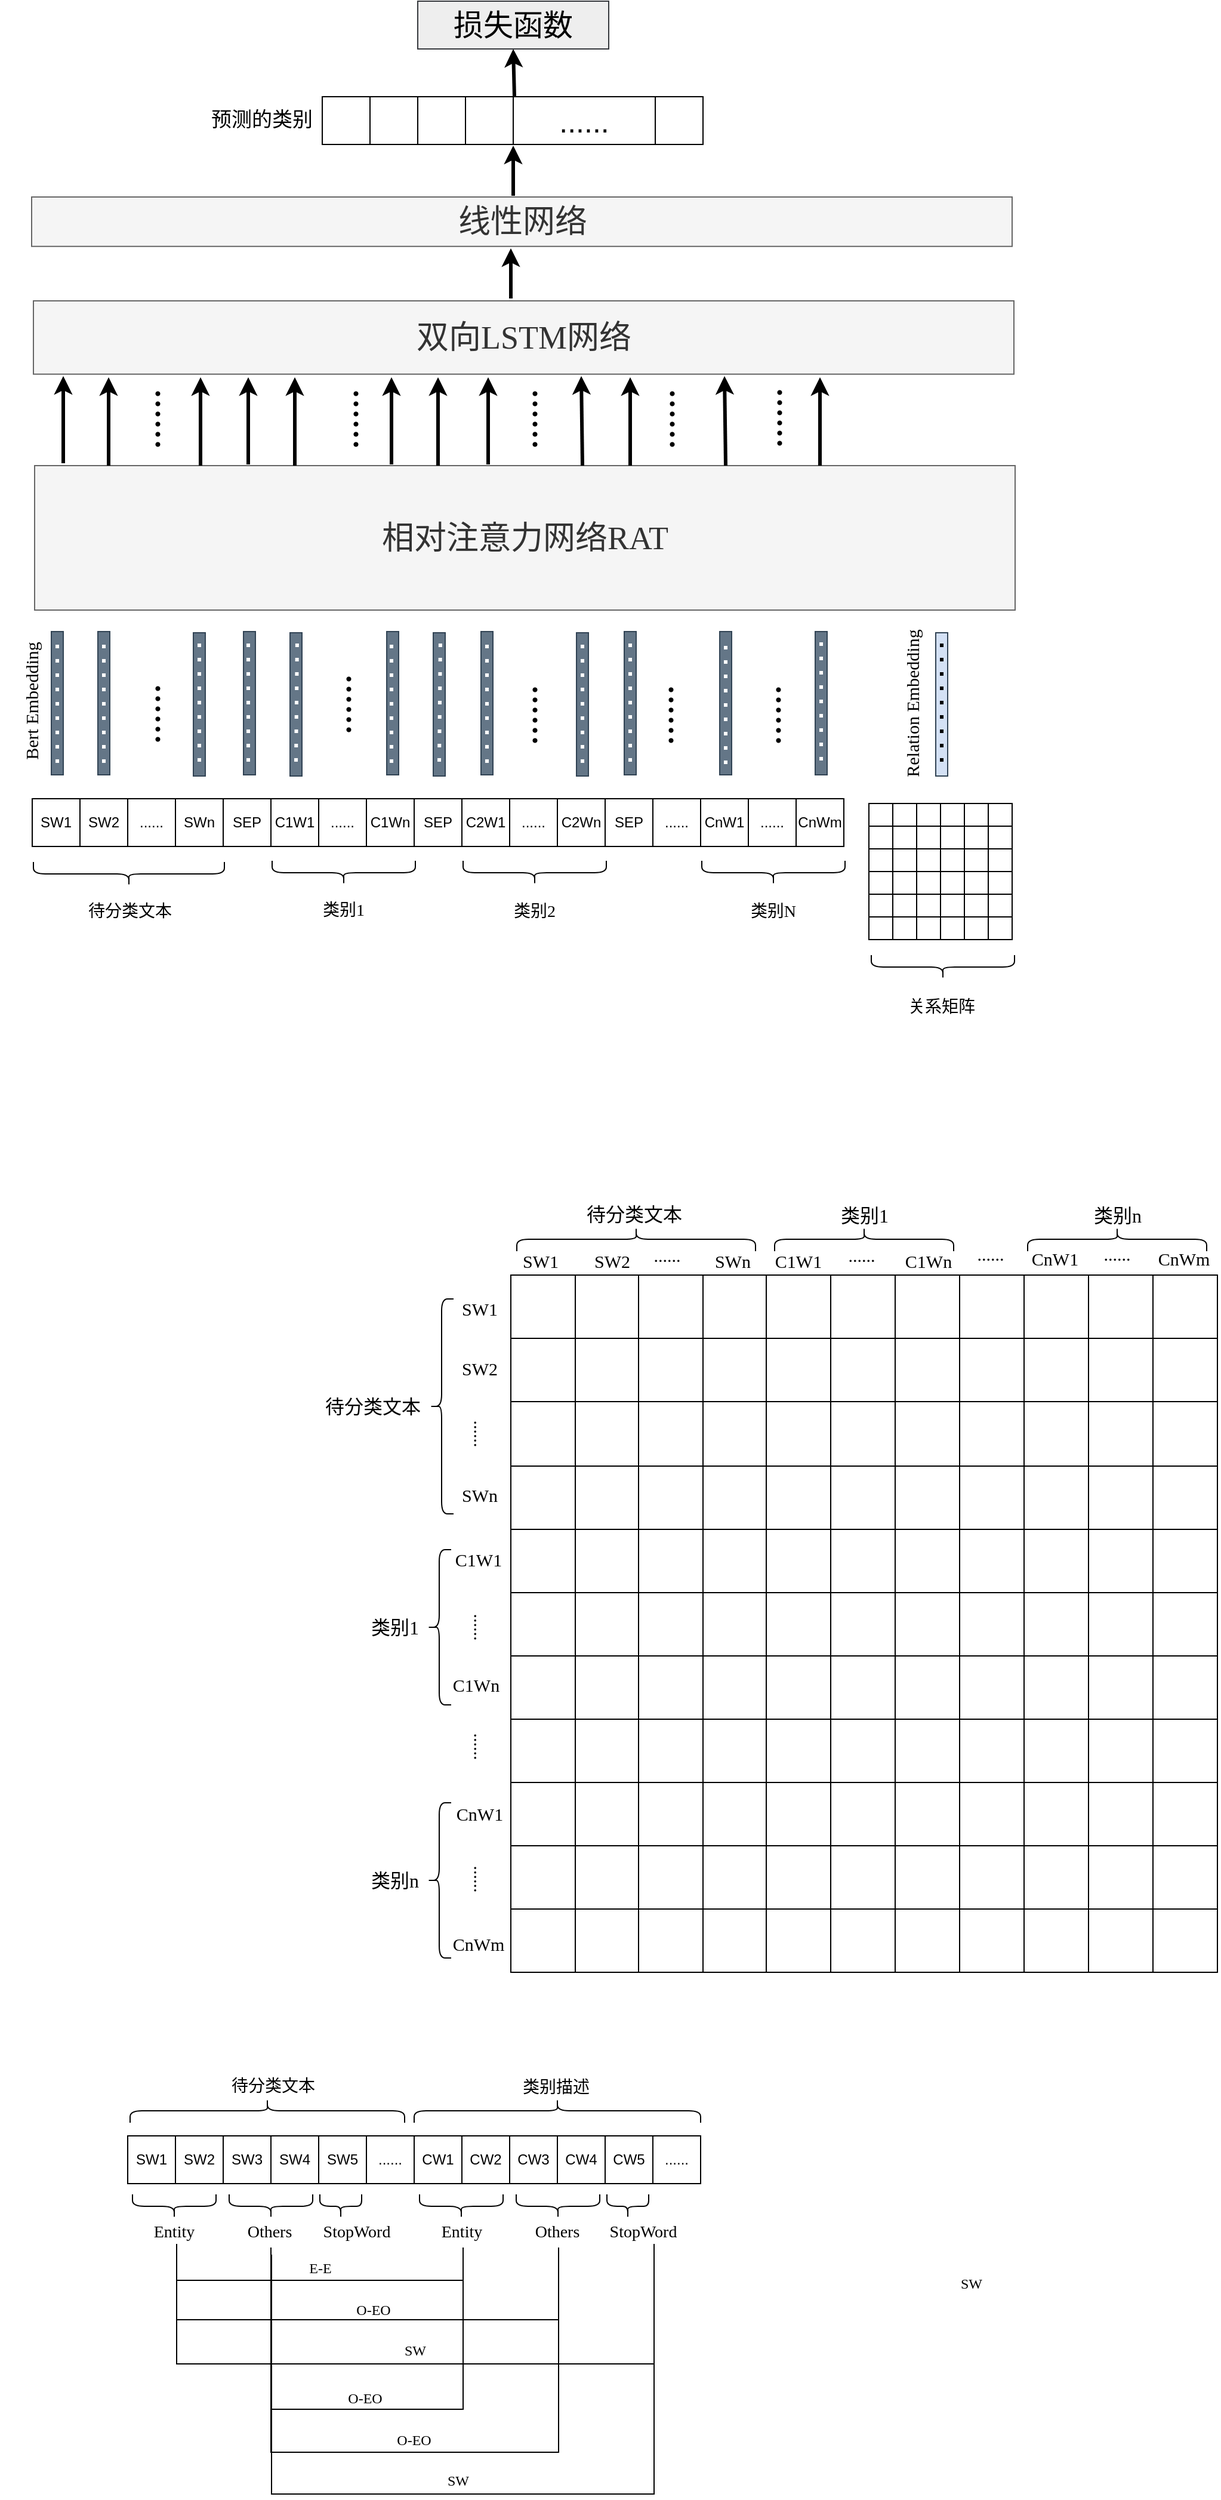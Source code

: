 <mxfile version="21.3.2" type="github">
  <diagram id="Zzuj6kyc0NtODS7EQ0n3" name="第 1 页">
    <mxGraphModel dx="1405" dy="1301" grid="0" gridSize="10" guides="1" tooltips="1" connect="1" arrows="1" fold="1" page="0" pageScale="1" pageWidth="827" pageHeight="1169" math="0" shadow="0">
      <root>
        <mxCell id="0" />
        <mxCell id="1" parent="0" />
        <mxCell id="ozSnwrf6JVXW-IfmkyOd-236" value="" style="shape=partialRectangle;whiteSpace=wrap;html=1;bottom=1;right=1;left=1;top=0;fillColor=none;routingCenterX=-0.5;glass=0;fillStyle=auto;fontFamily=Verdana;fontSize=12;" parent="1" vertex="1">
          <mxGeometry x="200" y="1775" width="320" height="60" as="geometry" />
        </mxCell>
        <mxCell id="ozSnwrf6JVXW-IfmkyOd-238" value="" style="shape=partialRectangle;whiteSpace=wrap;html=1;bottom=1;right=1;left=1;top=0;fillColor=none;routingCenterX=-0.5;glass=0;fillStyle=auto;fontFamily=Verdana;fontSize=12;" parent="1" vertex="1">
          <mxGeometry x="200" y="1772" width="400" height="100" as="geometry" />
        </mxCell>
        <mxCell id="ozSnwrf6JVXW-IfmkyOd-247" value="" style="shape=partialRectangle;whiteSpace=wrap;html=1;bottom=1;right=1;left=1;top=0;fillColor=none;routingCenterX=-0.5;glass=0;fillStyle=auto;fontFamily=Verdana;fontSize=12;" parent="1" vertex="1">
          <mxGeometry x="279" y="1775" width="161" height="135" as="geometry" />
        </mxCell>
        <mxCell id="ozSnwrf6JVXW-IfmkyOd-250" value="" style="shape=partialRectangle;whiteSpace=wrap;html=1;bottom=1;right=1;left=1;top=0;fillColor=none;routingCenterX=-0.5;glass=0;fillStyle=auto;fontFamily=Verdana;fontSize=12;" parent="1" vertex="1">
          <mxGeometry x="279" y="1776" width="241" height="170" as="geometry" />
        </mxCell>
        <mxCell id="ozSnwrf6JVXW-IfmkyOd-252" value="" style="shape=partialRectangle;whiteSpace=wrap;html=1;bottom=1;right=1;left=1;top=0;fillColor=none;routingCenterX=-0.5;glass=0;fillStyle=auto;fontFamily=Verdana;fontSize=12;" parent="1" vertex="1">
          <mxGeometry x="279.5" y="1781" width="320.5" height="200" as="geometry" />
        </mxCell>
        <mxCell id="z94i8-MBYvWFF0PzjlSv-24" value="" style="shape=curlyBracket;whiteSpace=wrap;html=1;rounded=1;labelPosition=left;verticalLabelPosition=middle;align=right;verticalAlign=middle;fontFamily=Verdana;fontSize=12;rotation=-90;" parent="1" vertex="1">
          <mxGeometry x="150" y="544" width="20" height="160" as="geometry" />
        </mxCell>
        <mxCell id="z94i8-MBYvWFF0PzjlSv-25" value="&lt;font style=&quot;font-size: 14px;&quot;&gt;待分类文本&lt;/font&gt;" style="text;html=1;strokeColor=none;fillColor=none;align=center;verticalAlign=middle;whiteSpace=wrap;rounded=0;fontFamily=Verdana;fontSize=12;rotation=0;" parent="1" vertex="1">
          <mxGeometry x="121" y="641" width="80" height="30" as="geometry" />
        </mxCell>
        <mxCell id="z94i8-MBYvWFF0PzjlSv-26" value="" style="shape=curlyBracket;whiteSpace=wrap;html=1;rounded=1;labelPosition=left;verticalLabelPosition=middle;align=right;verticalAlign=middle;fontFamily=Verdana;fontSize=12;rotation=-90;" parent="1" vertex="1">
          <mxGeometry x="330" y="563" width="20" height="120" as="geometry" />
        </mxCell>
        <mxCell id="z94i8-MBYvWFF0PzjlSv-27" value="类别1" style="text;html=1;strokeColor=none;fillColor=none;align=center;verticalAlign=middle;whiteSpace=wrap;rounded=0;fontFamily=Verdana;fontSize=14;rotation=0;" parent="1" vertex="1">
          <mxGeometry x="315" y="640" width="50" height="30" as="geometry" />
        </mxCell>
        <mxCell id="z94i8-MBYvWFF0PzjlSv-28" value="" style="shape=curlyBracket;whiteSpace=wrap;html=1;rounded=1;labelPosition=left;verticalLabelPosition=middle;align=right;verticalAlign=middle;fontFamily=Verdana;fontSize=12;rotation=-90;" parent="1" vertex="1">
          <mxGeometry x="490" y="563" width="20" height="120" as="geometry" />
        </mxCell>
        <mxCell id="z94i8-MBYvWFF0PzjlSv-29" value="类别2" style="text;html=1;strokeColor=none;fillColor=none;align=center;verticalAlign=middle;whiteSpace=wrap;rounded=0;fontFamily=Verdana;fontSize=14;rotation=0;" parent="1" vertex="1">
          <mxGeometry x="475" y="641" width="50" height="30" as="geometry" />
        </mxCell>
        <mxCell id="z94i8-MBYvWFF0PzjlSv-30" value="" style="shape=curlyBracket;whiteSpace=wrap;html=1;rounded=1;labelPosition=left;verticalLabelPosition=middle;align=right;verticalAlign=middle;fontFamily=Verdana;fontSize=12;rotation=-90;" parent="1" vertex="1">
          <mxGeometry x="690" y="563" width="20" height="120" as="geometry" />
        </mxCell>
        <mxCell id="z94i8-MBYvWFF0PzjlSv-31" value="类别N" style="text;html=1;strokeColor=none;fillColor=none;align=center;verticalAlign=middle;whiteSpace=wrap;rounded=0;fontFamily=Verdana;fontSize=14;rotation=0;" parent="1" vertex="1">
          <mxGeometry x="675" y="641" width="50" height="30" as="geometry" />
        </mxCell>
        <mxCell id="z94i8-MBYvWFF0PzjlSv-74" value="" style="shape=curlyBracket;whiteSpace=wrap;html=1;rounded=1;labelPosition=left;verticalLabelPosition=middle;align=right;verticalAlign=middle;fontFamily=Verdana;fontSize=12;rotation=-90;" parent="1" vertex="1">
          <mxGeometry x="832" y="642" width="20" height="120" as="geometry" />
        </mxCell>
        <mxCell id="z94i8-MBYvWFF0PzjlSv-75" value="关系矩阵" style="text;html=1;strokeColor=none;fillColor=none;align=center;verticalAlign=middle;whiteSpace=wrap;rounded=0;fontFamily=Verdana;fontSize=14;rotation=0;" parent="1" vertex="1">
          <mxGeometry x="811" y="721" width="60" height="30" as="geometry" />
        </mxCell>
        <mxCell id="z94i8-MBYvWFF0PzjlSv-77" value="相对注意力网络RAT" style="rounded=0;whiteSpace=wrap;html=1;fontFamily=Verdana;fontSize=27;labelPosition=center;verticalLabelPosition=middle;align=center;verticalAlign=middle;rotation=0;fillStyle=auto;fillColor=#f5f5f5;fontColor=#333333;strokeColor=#666666;glass=0;" parent="1" vertex="1">
          <mxGeometry x="81" y="282" width="821.5" height="121" as="geometry" />
        </mxCell>
        <mxCell id="z94i8-MBYvWFF0PzjlSv-83" value="" style="rounded=0;whiteSpace=wrap;html=1;glass=0;fillStyle=auto;fontFamily=Verdana;fontSize=27;labelPosition=center;verticalLabelPosition=top;align=center;verticalAlign=bottom;fillColor=#647687;strokeColor=#314354;fontColor=#ffffff;rotation=-90;" parent="1" vertex="1">
          <mxGeometry x="40" y="476" width="120" height="10" as="geometry" />
        </mxCell>
        <mxCell id="z94i8-MBYvWFF0PzjlSv-86" value="" style="endArrow=none;dashed=1;html=1;dashPattern=1 3;strokeWidth=3;rounded=0;fontFamily=Verdana;fontSize=34;strokeColor=#FFFFFF;" parent="1" edge="1">
          <mxGeometry width="50" height="50" relative="1" as="geometry">
            <mxPoint x="100" y="531" as="sourcePoint" />
            <mxPoint x="100" y="426" as="targetPoint" />
          </mxGeometry>
        </mxCell>
        <mxCell id="z94i8-MBYvWFF0PzjlSv-87" value="" style="rounded=0;whiteSpace=wrap;html=1;glass=0;fillStyle=auto;fontFamily=Verdana;fontSize=27;labelPosition=center;verticalLabelPosition=top;align=center;verticalAlign=bottom;fillColor=#647687;strokeColor=#314354;fontColor=#ffffff;rotation=-90;" parent="1" vertex="1">
          <mxGeometry x="79" y="476" width="120" height="10" as="geometry" />
        </mxCell>
        <mxCell id="z94i8-MBYvWFF0PzjlSv-88" value="" style="endArrow=none;dashed=1;html=1;dashPattern=1 3;strokeWidth=3;rounded=0;fontFamily=Verdana;fontSize=34;strokeColor=#FFFFFF;" parent="1" edge="1">
          <mxGeometry width="50" height="50" relative="1" as="geometry">
            <mxPoint x="139" y="531" as="sourcePoint" />
            <mxPoint x="139" y="425" as="targetPoint" />
          </mxGeometry>
        </mxCell>
        <mxCell id="z94i8-MBYvWFF0PzjlSv-89" value="" style="rounded=0;whiteSpace=wrap;html=1;glass=0;fillStyle=auto;fontFamily=Verdana;fontSize=27;labelPosition=center;verticalLabelPosition=top;align=center;verticalAlign=bottom;fillColor=#647687;strokeColor=#314354;fontColor=#ffffff;rotation=-90;" parent="1" vertex="1">
          <mxGeometry x="159" y="477" width="120" height="10" as="geometry" />
        </mxCell>
        <mxCell id="z94i8-MBYvWFF0PzjlSv-90" value="" style="endArrow=none;dashed=1;html=1;dashPattern=1 3;strokeWidth=3;rounded=0;fontFamily=Verdana;fontSize=34;strokeColor=#FFFFFF;" parent="1" edge="1">
          <mxGeometry width="50" height="50" relative="1" as="geometry">
            <mxPoint x="219" y="530" as="sourcePoint" />
            <mxPoint x="219" y="426" as="targetPoint" />
          </mxGeometry>
        </mxCell>
        <mxCell id="z94i8-MBYvWFF0PzjlSv-91" value="" style="rounded=0;whiteSpace=wrap;html=1;glass=0;fillStyle=auto;fontFamily=Verdana;fontSize=27;labelPosition=center;verticalLabelPosition=top;align=center;verticalAlign=bottom;fillColor=#647687;strokeColor=#314354;fontColor=#ffffff;rotation=-90;" parent="1" vertex="1">
          <mxGeometry x="201" y="476" width="120" height="10" as="geometry" />
        </mxCell>
        <mxCell id="z94i8-MBYvWFF0PzjlSv-92" value="" style="endArrow=none;dashed=1;html=1;dashPattern=1 3;strokeWidth=3;rounded=0;fontFamily=Verdana;fontSize=34;strokeColor=#FFFFFF;" parent="1" edge="1">
          <mxGeometry width="50" height="50" relative="1" as="geometry">
            <mxPoint x="260" y="530" as="sourcePoint" />
            <mxPoint x="260" y="425" as="targetPoint" />
          </mxGeometry>
        </mxCell>
        <mxCell id="z94i8-MBYvWFF0PzjlSv-93" value="" style="rounded=0;whiteSpace=wrap;html=1;glass=0;fillStyle=auto;fontFamily=Verdana;fontSize=27;labelPosition=center;verticalLabelPosition=top;align=center;verticalAlign=bottom;fillColor=#647687;strokeColor=#314354;fontColor=#ffffff;rotation=-90;" parent="1" vertex="1">
          <mxGeometry x="240" y="477" width="120" height="10" as="geometry" />
        </mxCell>
        <mxCell id="z94i8-MBYvWFF0PzjlSv-94" value="" style="endArrow=none;dashed=1;html=1;dashPattern=1 3;strokeWidth=3;rounded=0;fontFamily=Verdana;fontSize=34;strokeColor=#FFFFFF;" parent="1" edge="1">
          <mxGeometry width="50" height="50" relative="1" as="geometry">
            <mxPoint x="300" y="530" as="sourcePoint" />
            <mxPoint x="301" y="426" as="targetPoint" />
          </mxGeometry>
        </mxCell>
        <mxCell id="z94i8-MBYvWFF0PzjlSv-95" value="" style="rounded=0;whiteSpace=wrap;html=1;glass=0;fillStyle=auto;fontFamily=Verdana;fontSize=27;labelPosition=center;verticalLabelPosition=top;align=center;verticalAlign=bottom;fillColor=#647687;strokeColor=#314354;fontColor=#ffffff;rotation=-90;" parent="1" vertex="1">
          <mxGeometry x="321" y="476" width="120" height="10" as="geometry" />
        </mxCell>
        <mxCell id="z94i8-MBYvWFF0PzjlSv-96" value="" style="endArrow=none;dashed=1;html=1;dashPattern=1 3;strokeWidth=3;rounded=0;fontFamily=Verdana;fontSize=34;strokeColor=#FFFFFF;" parent="1" edge="1">
          <mxGeometry width="50" height="50" relative="1" as="geometry">
            <mxPoint x="380" y="531" as="sourcePoint" />
            <mxPoint x="380" y="426" as="targetPoint" />
          </mxGeometry>
        </mxCell>
        <mxCell id="z94i8-MBYvWFF0PzjlSv-97" value="" style="rounded=0;whiteSpace=wrap;html=1;glass=0;fillStyle=auto;fontFamily=Verdana;fontSize=27;labelPosition=center;verticalLabelPosition=top;align=center;verticalAlign=bottom;fillColor=#647687;strokeColor=#314354;fontColor=#ffffff;rotation=-90;" parent="1" vertex="1">
          <mxGeometry x="360" y="477" width="120" height="10" as="geometry" />
        </mxCell>
        <mxCell id="z94i8-MBYvWFF0PzjlSv-98" value="" style="endArrow=none;dashed=1;html=1;dashPattern=1 3;strokeWidth=3;rounded=0;fontFamily=Verdana;fontSize=34;strokeColor=#FFFFFF;" parent="1" edge="1">
          <mxGeometry width="50" height="50" relative="1" as="geometry">
            <mxPoint x="420" y="530" as="sourcePoint" />
            <mxPoint x="421" y="426" as="targetPoint" />
          </mxGeometry>
        </mxCell>
        <mxCell id="z94i8-MBYvWFF0PzjlSv-99" value="" style="rounded=0;whiteSpace=wrap;html=1;glass=0;fillStyle=auto;fontFamily=Verdana;fontSize=27;labelPosition=center;verticalLabelPosition=top;align=center;verticalAlign=bottom;fillColor=#647687;strokeColor=#314354;fontColor=#ffffff;rotation=-90;" parent="1" vertex="1">
          <mxGeometry x="400" y="476" width="120" height="10" as="geometry" />
        </mxCell>
        <mxCell id="z94i8-MBYvWFF0PzjlSv-100" value="" style="endArrow=none;dashed=1;html=1;dashPattern=1 3;strokeWidth=3;rounded=0;fontFamily=Verdana;fontSize=34;strokeColor=#FFFFFF;" parent="1" edge="1">
          <mxGeometry width="50" height="50" relative="1" as="geometry">
            <mxPoint x="460" y="531" as="sourcePoint" />
            <mxPoint x="460" y="425" as="targetPoint" />
          </mxGeometry>
        </mxCell>
        <mxCell id="z94i8-MBYvWFF0PzjlSv-101" value="" style="rounded=0;whiteSpace=wrap;html=1;glass=0;fillStyle=auto;fontFamily=Verdana;fontSize=27;labelPosition=center;verticalLabelPosition=top;align=center;verticalAlign=bottom;fillColor=#647687;strokeColor=#314354;fontColor=#ffffff;rotation=-90;" parent="1" vertex="1">
          <mxGeometry x="480" y="477" width="120" height="10" as="geometry" />
        </mxCell>
        <mxCell id="z94i8-MBYvWFF0PzjlSv-102" value="" style="endArrow=none;dashed=1;html=1;dashPattern=1 3;strokeWidth=3;rounded=0;fontFamily=Verdana;fontSize=34;strokeColor=#FFFFFF;" parent="1" edge="1">
          <mxGeometry width="50" height="50" relative="1" as="geometry">
            <mxPoint x="540" y="531" as="sourcePoint" />
            <mxPoint x="540" y="426" as="targetPoint" />
          </mxGeometry>
        </mxCell>
        <mxCell id="z94i8-MBYvWFF0PzjlSv-103" value="" style="rounded=0;whiteSpace=wrap;html=1;glass=0;fillStyle=auto;fontFamily=Verdana;fontSize=27;labelPosition=center;verticalLabelPosition=top;align=center;verticalAlign=bottom;fillColor=#647687;strokeColor=#314354;fontColor=#ffffff;rotation=-90;" parent="1" vertex="1">
          <mxGeometry x="520" y="476" width="120" height="10" as="geometry" />
        </mxCell>
        <mxCell id="z94i8-MBYvWFF0PzjlSv-104" value="" style="endArrow=none;dashed=1;html=1;dashPattern=1 3;strokeWidth=3;rounded=0;fontFamily=Verdana;fontSize=34;strokeColor=#FFFFFF;" parent="1" edge="1">
          <mxGeometry width="50" height="50" relative="1" as="geometry">
            <mxPoint x="580" y="530" as="sourcePoint" />
            <mxPoint x="580" y="424" as="targetPoint" />
          </mxGeometry>
        </mxCell>
        <mxCell id="z94i8-MBYvWFF0PzjlSv-105" value="" style="rounded=0;whiteSpace=wrap;html=1;glass=0;fillStyle=auto;fontFamily=Verdana;fontSize=27;labelPosition=center;verticalLabelPosition=top;align=center;verticalAlign=bottom;fillColor=#647687;strokeColor=#314354;fontColor=#ffffff;rotation=-90;" parent="1" vertex="1">
          <mxGeometry x="600" y="476" width="120" height="10" as="geometry" />
        </mxCell>
        <mxCell id="z94i8-MBYvWFF0PzjlSv-106" value="" style="endArrow=none;dashed=1;html=1;dashPattern=1 3;strokeWidth=3;rounded=0;fontFamily=Verdana;fontSize=34;strokeColor=#FFFFFF;" parent="1" edge="1">
          <mxGeometry width="50" height="50" relative="1" as="geometry">
            <mxPoint x="660" y="532" as="sourcePoint" />
            <mxPoint x="660" y="427" as="targetPoint" />
          </mxGeometry>
        </mxCell>
        <mxCell id="z94i8-MBYvWFF0PzjlSv-107" value="" style="rounded=0;whiteSpace=wrap;html=1;glass=0;fillStyle=auto;fontFamily=Verdana;fontSize=27;labelPosition=center;verticalLabelPosition=top;align=center;verticalAlign=bottom;fillColor=#647687;strokeColor=#314354;fontColor=#ffffff;rotation=-90;" parent="1" vertex="1">
          <mxGeometry x="680" y="476" width="120" height="10" as="geometry" />
        </mxCell>
        <mxCell id="z94i8-MBYvWFF0PzjlSv-108" value="" style="endArrow=none;dashed=1;html=1;dashPattern=1 3;strokeWidth=3;rounded=0;fontFamily=Verdana;fontSize=34;strokeColor=#FFFFFF;" parent="1" edge="1">
          <mxGeometry width="50" height="50" relative="1" as="geometry">
            <mxPoint x="740" y="529" as="sourcePoint" />
            <mxPoint x="740" y="425" as="targetPoint" />
          </mxGeometry>
        </mxCell>
        <mxCell id="z94i8-MBYvWFF0PzjlSv-110" style="edgeStyle=orthogonalEdgeStyle;rounded=0;orthogonalLoop=1;jettySize=auto;html=1;exitX=0.75;exitY=1;exitDx=0;exitDy=0;strokeColor=#FFFFFF;strokeWidth=3;fontFamily=Verdana;fontSize=34;endArrow=none;endFill=0;" parent="1" source="z94i8-MBYvWFF0PzjlSv-109" edge="1">
          <mxGeometry relative="1" as="geometry">
            <mxPoint x="180" y="501" as="targetPoint" />
          </mxGeometry>
        </mxCell>
        <mxCell id="z94i8-MBYvWFF0PzjlSv-109" value="......" style="text;html=1;strokeColor=none;fillColor=none;align=center;verticalAlign=middle;whiteSpace=wrap;rounded=0;glass=0;fillStyle=auto;fontFamily=Verdana;fontSize=34;rotation=-90;" parent="1" vertex="1">
          <mxGeometry x="145" y="475" width="60" height="30" as="geometry" />
        </mxCell>
        <mxCell id="z94i8-MBYvWFF0PzjlSv-111" value="......" style="text;html=1;strokeColor=none;fillColor=none;align=center;verticalAlign=middle;whiteSpace=wrap;rounded=0;glass=0;fillStyle=auto;fontFamily=Verdana;fontSize=34;rotation=-90;" parent="1" vertex="1">
          <mxGeometry x="305" y="467" width="60" height="30" as="geometry" />
        </mxCell>
        <mxCell id="z94i8-MBYvWFF0PzjlSv-112" value="......" style="text;html=1;strokeColor=none;fillColor=none;align=center;verticalAlign=middle;whiteSpace=wrap;rounded=0;glass=0;fillStyle=auto;fontFamily=Verdana;fontSize=34;rotation=-90;" parent="1" vertex="1">
          <mxGeometry x="461" y="476" width="60" height="30" as="geometry" />
        </mxCell>
        <mxCell id="z94i8-MBYvWFF0PzjlSv-113" value="......" style="text;html=1;strokeColor=none;fillColor=none;align=center;verticalAlign=middle;whiteSpace=wrap;rounded=0;glass=0;fillStyle=auto;fontFamily=Verdana;fontSize=34;rotation=-90;" parent="1" vertex="1">
          <mxGeometry x="575" y="476" width="60" height="30" as="geometry" />
        </mxCell>
        <mxCell id="z94i8-MBYvWFF0PzjlSv-114" value="......" style="text;html=1;strokeColor=none;fillColor=none;align=center;verticalAlign=middle;whiteSpace=wrap;rounded=0;glass=0;fillStyle=auto;fontFamily=Verdana;fontSize=34;rotation=-90;" parent="1" vertex="1">
          <mxGeometry x="665" y="476" width="60" height="30" as="geometry" />
        </mxCell>
        <mxCell id="z94i8-MBYvWFF0PzjlSv-115" value="" style="rounded=0;whiteSpace=wrap;html=1;glass=0;fillStyle=auto;fontFamily=Verdana;fontSize=27;labelPosition=center;verticalLabelPosition=top;align=center;verticalAlign=bottom;fillColor=#D4E1F5;strokeColor=#314354;fontColor=#ffffff;rotation=-90;" parent="1" vertex="1">
          <mxGeometry x="781" y="477" width="120" height="10" as="geometry" />
        </mxCell>
        <mxCell id="z94i8-MBYvWFF0PzjlSv-116" value="" style="endArrow=none;dashed=1;html=1;dashPattern=1 3;strokeWidth=3;rounded=0;fontFamily=Verdana;fontSize=34;strokeColor=#000000;" parent="1" edge="1">
          <mxGeometry width="50" height="50" relative="1" as="geometry">
            <mxPoint x="841" y="530" as="sourcePoint" />
            <mxPoint x="841" y="426" as="targetPoint" />
          </mxGeometry>
        </mxCell>
        <mxCell id="z94i8-MBYvWFF0PzjlSv-117" value="&lt;font style=&quot;font-size: 15px;&quot;&gt;Bert Embedding&lt;/font&gt;" style="text;html=1;strokeColor=none;fillColor=none;align=center;verticalAlign=middle;whiteSpace=wrap;rounded=0;glass=0;fillStyle=auto;fontFamily=Verdana;fontSize=34;rotation=-90;" parent="1" vertex="1">
          <mxGeometry x="-2" y="469" width="150" height="20" as="geometry" />
        </mxCell>
        <mxCell id="z94i8-MBYvWFF0PzjlSv-118" value="&lt;font style=&quot;font-size: 15px;&quot;&gt;Relation Embedding&lt;/font&gt;" style="text;html=1;strokeColor=none;fillColor=none;align=center;verticalAlign=middle;whiteSpace=wrap;rounded=0;glass=0;fillStyle=auto;fontFamily=Verdana;fontSize=34;rotation=-90;" parent="1" vertex="1">
          <mxGeometry x="726" y="471" width="170" height="20" as="geometry" />
        </mxCell>
        <mxCell id="z94i8-MBYvWFF0PzjlSv-119" value="双向LSTM网络" style="rounded=0;whiteSpace=wrap;html=1;fontFamily=Verdana;fontSize=27;labelPosition=center;verticalLabelPosition=middle;align=center;verticalAlign=middle;rotation=0;fillStyle=auto;fillColor=#f5f5f5;fontColor=#333333;strokeColor=#666666;glass=0;" parent="1" vertex="1">
          <mxGeometry x="80" y="144" width="821.5" height="61.38" as="geometry" />
        </mxCell>
        <mxCell id="z94i8-MBYvWFF0PzjlSv-120" value="" style="endArrow=classic;html=1;rounded=0;strokeColor=#000000;strokeWidth=3;fontFamily=Verdana;fontSize=14;" parent="1" edge="1">
          <mxGeometry width="50" height="50" relative="1" as="geometry">
            <mxPoint x="105" y="280" as="sourcePoint" />
            <mxPoint x="105" y="207" as="targetPoint" />
          </mxGeometry>
        </mxCell>
        <mxCell id="z94i8-MBYvWFF0PzjlSv-121" value="" style="endArrow=classic;html=1;rounded=0;strokeColor=#000000;strokeWidth=3;fontFamily=Verdana;fontSize=14;" parent="1" edge="1">
          <mxGeometry width="50" height="50" relative="1" as="geometry">
            <mxPoint x="143" y="282" as="sourcePoint" />
            <mxPoint x="143" y="208" as="targetPoint" />
          </mxGeometry>
        </mxCell>
        <mxCell id="z94i8-MBYvWFF0PzjlSv-122" value="" style="endArrow=classic;html=1;rounded=0;strokeColor=#000000;strokeWidth=3;fontFamily=Verdana;fontSize=14;" parent="1" edge="1">
          <mxGeometry width="50" height="50" relative="1" as="geometry">
            <mxPoint x="220" y="282" as="sourcePoint" />
            <mxPoint x="220" y="208" as="targetPoint" />
          </mxGeometry>
        </mxCell>
        <mxCell id="z94i8-MBYvWFF0PzjlSv-123" value="" style="endArrow=classic;html=1;rounded=0;strokeColor=#000000;strokeWidth=3;fontFamily=Verdana;fontSize=14;" parent="1" edge="1">
          <mxGeometry width="50" height="50" relative="1" as="geometry">
            <mxPoint x="260" y="281" as="sourcePoint" />
            <mxPoint x="260" y="208" as="targetPoint" />
          </mxGeometry>
        </mxCell>
        <mxCell id="z94i8-MBYvWFF0PzjlSv-124" value="" style="endArrow=classic;html=1;rounded=0;strokeColor=#000000;strokeWidth=3;fontFamily=Verdana;fontSize=14;" parent="1" edge="1">
          <mxGeometry width="50" height="50" relative="1" as="geometry">
            <mxPoint x="299" y="282" as="sourcePoint" />
            <mxPoint x="299" y="208" as="targetPoint" />
          </mxGeometry>
        </mxCell>
        <mxCell id="z94i8-MBYvWFF0PzjlSv-125" value="" style="endArrow=classic;html=1;rounded=0;strokeColor=#000000;strokeWidth=3;fontFamily=Verdana;fontSize=14;" parent="1" edge="1">
          <mxGeometry width="50" height="50" relative="1" as="geometry">
            <mxPoint x="380" y="281" as="sourcePoint" />
            <mxPoint x="380" y="208" as="targetPoint" />
          </mxGeometry>
        </mxCell>
        <mxCell id="z94i8-MBYvWFF0PzjlSv-126" value="" style="endArrow=classic;html=1;rounded=0;strokeColor=#000000;strokeWidth=3;fontFamily=Verdana;fontSize=14;" parent="1" edge="1">
          <mxGeometry width="50" height="50" relative="1" as="geometry">
            <mxPoint x="419" y="282" as="sourcePoint" />
            <mxPoint x="419" y="208" as="targetPoint" />
          </mxGeometry>
        </mxCell>
        <mxCell id="z94i8-MBYvWFF0PzjlSv-127" value="" style="endArrow=classic;html=1;rounded=0;strokeColor=#000000;strokeWidth=3;fontFamily=Verdana;fontSize=14;" parent="1" edge="1">
          <mxGeometry width="50" height="50" relative="1" as="geometry">
            <mxPoint x="461" y="281" as="sourcePoint" />
            <mxPoint x="461" y="208" as="targetPoint" />
          </mxGeometry>
        </mxCell>
        <mxCell id="z94i8-MBYvWFF0PzjlSv-128" value="" style="endArrow=classic;html=1;rounded=0;strokeColor=#000000;strokeWidth=3;fontFamily=Verdana;fontSize=14;" parent="1" edge="1">
          <mxGeometry width="50" height="50" relative="1" as="geometry">
            <mxPoint x="540" y="282" as="sourcePoint" />
            <mxPoint x="539" y="207" as="targetPoint" />
          </mxGeometry>
        </mxCell>
        <mxCell id="z94i8-MBYvWFF0PzjlSv-129" value="" style="endArrow=classic;html=1;rounded=0;strokeColor=#000000;strokeWidth=3;fontFamily=Verdana;fontSize=14;" parent="1" edge="1">
          <mxGeometry width="50" height="50" relative="1" as="geometry">
            <mxPoint x="580" y="282" as="sourcePoint" />
            <mxPoint x="580" y="208" as="targetPoint" />
          </mxGeometry>
        </mxCell>
        <mxCell id="z94i8-MBYvWFF0PzjlSv-130" value="" style="endArrow=classic;html=1;rounded=0;strokeColor=#000000;strokeWidth=3;fontFamily=Verdana;fontSize=14;" parent="1" edge="1">
          <mxGeometry width="50" height="50" relative="1" as="geometry">
            <mxPoint x="660" y="282" as="sourcePoint" />
            <mxPoint x="659" y="207" as="targetPoint" />
          </mxGeometry>
        </mxCell>
        <mxCell id="z94i8-MBYvWFF0PzjlSv-131" value="" style="endArrow=classic;html=1;rounded=0;strokeColor=#000000;strokeWidth=3;fontFamily=Verdana;fontSize=14;" parent="1" edge="1">
          <mxGeometry width="50" height="50" relative="1" as="geometry">
            <mxPoint x="739" y="282" as="sourcePoint" />
            <mxPoint x="739" y="208" as="targetPoint" />
          </mxGeometry>
        </mxCell>
        <mxCell id="z94i8-MBYvWFF0PzjlSv-132" value="......" style="text;html=1;strokeColor=none;fillColor=none;align=center;verticalAlign=middle;whiteSpace=wrap;rounded=0;glass=0;fillStyle=auto;fontFamily=Verdana;fontSize=34;rotation=-90;" parent="1" vertex="1">
          <mxGeometry x="145" y="228" width="60" height="30" as="geometry" />
        </mxCell>
        <mxCell id="z94i8-MBYvWFF0PzjlSv-133" value="......" style="text;html=1;strokeColor=none;fillColor=none;align=center;verticalAlign=middle;whiteSpace=wrap;rounded=0;glass=0;fillStyle=auto;fontFamily=Verdana;fontSize=34;rotation=-90;" parent="1" vertex="1">
          <mxGeometry x="311" y="228" width="60" height="30" as="geometry" />
        </mxCell>
        <mxCell id="z94i8-MBYvWFF0PzjlSv-134" value="......" style="text;html=1;strokeColor=none;fillColor=none;align=center;verticalAlign=middle;whiteSpace=wrap;rounded=0;glass=0;fillStyle=auto;fontFamily=Verdana;fontSize=34;rotation=-90;" parent="1" vertex="1">
          <mxGeometry x="461" y="228" width="60" height="30" as="geometry" />
        </mxCell>
        <mxCell id="z94i8-MBYvWFF0PzjlSv-135" value="......" style="text;html=1;strokeColor=none;fillColor=none;align=center;verticalAlign=middle;whiteSpace=wrap;rounded=0;glass=0;fillStyle=auto;fontFamily=Verdana;fontSize=34;rotation=-90;" parent="1" vertex="1">
          <mxGeometry x="576" y="228" width="60" height="30" as="geometry" />
        </mxCell>
        <mxCell id="z94i8-MBYvWFF0PzjlSv-136" value="......" style="text;html=1;strokeColor=none;fillColor=none;align=center;verticalAlign=middle;whiteSpace=wrap;rounded=0;glass=0;fillStyle=auto;fontFamily=Verdana;fontSize=34;rotation=-90;" parent="1" vertex="1">
          <mxGeometry x="666" y="227" width="60" height="30" as="geometry" />
        </mxCell>
        <mxCell id="z94i8-MBYvWFF0PzjlSv-137" value="" style="rounded=0;whiteSpace=wrap;html=1;rotation=-90;" parent="1" vertex="1">
          <mxGeometry x="322" y="-27" width="40" height="40" as="geometry" />
        </mxCell>
        <mxCell id="z94i8-MBYvWFF0PzjlSv-154" value="" style="endArrow=classic;html=1;rounded=0;strokeColor=#000000;strokeWidth=3;fontFamily=Verdana;fontSize=14;" parent="1" edge="1">
          <mxGeometry width="50" height="50" relative="1" as="geometry">
            <mxPoint x="480" y="142" as="sourcePoint" />
            <mxPoint x="480" y="100" as="targetPoint" />
          </mxGeometry>
        </mxCell>
        <mxCell id="z94i8-MBYvWFF0PzjlSv-156" value="&lt;font style=&quot;font-size: 17px;&quot;&gt;预测的类别&lt;/font&gt;" style="text;html=1;strokeColor=none;fillColor=none;align=center;verticalAlign=middle;whiteSpace=wrap;rounded=0;glass=0;fillStyle=auto;fontFamily=Verdana;fontSize=17;rotation=0;" parent="1" vertex="1">
          <mxGeometry x="212" y="-22" width="119" height="30" as="geometry" />
        </mxCell>
        <mxCell id="z94i8-MBYvWFF0PzjlSv-160" value="" style="endArrow=classic;html=1;rounded=0;strokeColor=#000000;strokeWidth=3;fontFamily=Verdana;fontSize=17;entryX=0;entryY=0.5;entryDx=0;entryDy=0;" parent="1" edge="1">
          <mxGeometry width="50" height="50" relative="1" as="geometry">
            <mxPoint x="483" y="-27" as="sourcePoint" />
            <mxPoint x="482" y="-67" as="targetPoint" />
          </mxGeometry>
        </mxCell>
        <mxCell id="z94i8-MBYvWFF0PzjlSv-162" value="&lt;font style=&quot;font-size: 12px;&quot;&gt;SW1&lt;/font&gt;" style="rounded=0;whiteSpace=wrap;html=1;rotation=0;" parent="1" vertex="1">
          <mxGeometry x="79" y="561" width="40" height="40" as="geometry" />
        </mxCell>
        <mxCell id="z94i8-MBYvWFF0PzjlSv-163" value="&lt;font style=&quot;font-size: 12px;&quot;&gt;SW2&lt;/font&gt;" style="rounded=0;whiteSpace=wrap;html=1;rotation=0;" parent="1" vertex="1">
          <mxGeometry x="119" y="561" width="40" height="40" as="geometry" />
        </mxCell>
        <mxCell id="z94i8-MBYvWFF0PzjlSv-164" value="&lt;font style=&quot;font-size: 12px;&quot;&gt;......&lt;/font&gt;" style="rounded=0;whiteSpace=wrap;html=1;rotation=0;" parent="1" vertex="1">
          <mxGeometry x="159" y="561" width="40" height="40" as="geometry" />
        </mxCell>
        <mxCell id="z94i8-MBYvWFF0PzjlSv-165" value="&lt;font style=&quot;font-size: 12px;&quot;&gt;SWn&lt;/font&gt;" style="rounded=0;whiteSpace=wrap;html=1;rotation=0;" parent="1" vertex="1">
          <mxGeometry x="199" y="561" width="40" height="40" as="geometry" />
        </mxCell>
        <mxCell id="z94i8-MBYvWFF0PzjlSv-166" value="&lt;font style=&quot;font-size: 12px;&quot;&gt;SEP&lt;/font&gt;" style="rounded=0;whiteSpace=wrap;html=1;rotation=0;" parent="1" vertex="1">
          <mxGeometry x="239" y="561" width="40" height="40" as="geometry" />
        </mxCell>
        <mxCell id="z94i8-MBYvWFF0PzjlSv-167" value="&lt;font style=&quot;font-size: 12px;&quot;&gt;C1W1&lt;/font&gt;" style="rounded=0;whiteSpace=wrap;html=1;rotation=0;" parent="1" vertex="1">
          <mxGeometry x="279" y="561" width="40" height="40" as="geometry" />
        </mxCell>
        <mxCell id="z94i8-MBYvWFF0PzjlSv-168" value="......" style="rounded=0;whiteSpace=wrap;html=1;rotation=0;" parent="1" vertex="1">
          <mxGeometry x="319" y="561" width="40" height="40" as="geometry" />
        </mxCell>
        <mxCell id="z94i8-MBYvWFF0PzjlSv-169" value="&lt;font style=&quot;font-size: 12px;&quot;&gt;C1Wn&lt;/font&gt;" style="rounded=0;whiteSpace=wrap;html=1;rotation=0;" parent="1" vertex="1">
          <mxGeometry x="359" y="561" width="40" height="40" as="geometry" />
        </mxCell>
        <mxCell id="z94i8-MBYvWFF0PzjlSv-170" value="&lt;font style=&quot;font-size: 12px;&quot;&gt;SEP&lt;/font&gt;" style="rounded=0;whiteSpace=wrap;html=1;rotation=0;" parent="1" vertex="1">
          <mxGeometry x="399" y="561" width="40" height="40" as="geometry" />
        </mxCell>
        <mxCell id="z94i8-MBYvWFF0PzjlSv-171" value="&lt;font style=&quot;font-size: 12px;&quot;&gt;C2W1&lt;/font&gt;" style="rounded=0;whiteSpace=wrap;html=1;rotation=0;" parent="1" vertex="1">
          <mxGeometry x="439" y="561" width="40" height="40" as="geometry" />
        </mxCell>
        <mxCell id="z94i8-MBYvWFF0PzjlSv-172" value="&lt;font style=&quot;font-size: 12px;&quot;&gt;......&lt;/font&gt;" style="rounded=0;whiteSpace=wrap;html=1;rotation=0;" parent="1" vertex="1">
          <mxGeometry x="479" y="561" width="40" height="40" as="geometry" />
        </mxCell>
        <mxCell id="z94i8-MBYvWFF0PzjlSv-173" value="&lt;font style=&quot;font-size: 12px;&quot;&gt;C2Wn&lt;/font&gt;" style="rounded=0;whiteSpace=wrap;html=1;rotation=0;" parent="1" vertex="1">
          <mxGeometry x="519" y="561" width="40" height="40" as="geometry" />
        </mxCell>
        <mxCell id="z94i8-MBYvWFF0PzjlSv-174" value="SEP" style="rounded=0;whiteSpace=wrap;html=1;rotation=0;" parent="1" vertex="1">
          <mxGeometry x="559" y="561" width="40" height="40" as="geometry" />
        </mxCell>
        <mxCell id="z94i8-MBYvWFF0PzjlSv-175" value="&lt;font style=&quot;font-size: 12px;&quot;&gt;......&lt;/font&gt;" style="rounded=0;whiteSpace=wrap;html=1;rotation=0;" parent="1" vertex="1">
          <mxGeometry x="599" y="561" width="40" height="40" as="geometry" />
        </mxCell>
        <mxCell id="z94i8-MBYvWFF0PzjlSv-176" value="CnW1" style="rounded=0;whiteSpace=wrap;html=1;rotation=0;" parent="1" vertex="1">
          <mxGeometry x="639" y="561" width="40" height="40" as="geometry" />
        </mxCell>
        <mxCell id="z94i8-MBYvWFF0PzjlSv-177" value="......" style="rounded=0;whiteSpace=wrap;html=1;rotation=0;" parent="1" vertex="1">
          <mxGeometry x="679" y="561" width="40" height="40" as="geometry" />
        </mxCell>
        <mxCell id="z94i8-MBYvWFF0PzjlSv-178" value="&lt;font style=&quot;font-size: 12px;&quot;&gt;CnWm&lt;/font&gt;" style="rounded=0;whiteSpace=wrap;html=1;rotation=0;" parent="1" vertex="1">
          <mxGeometry x="719" y="561" width="40" height="40" as="geometry" />
        </mxCell>
        <mxCell id="z94i8-MBYvWFF0PzjlSv-203" value="" style="group" parent="1" vertex="1" connectable="0">
          <mxGeometry x="780" y="641" width="120" height="38" as="geometry" />
        </mxCell>
        <mxCell id="z94i8-MBYvWFF0PzjlSv-194" value="" style="group" parent="z94i8-MBYvWFF0PzjlSv-203" vertex="1" connectable="0">
          <mxGeometry y="19" width="120" height="19" as="geometry" />
        </mxCell>
        <mxCell id="z94i8-MBYvWFF0PzjlSv-188" value="" style="group" parent="z94i8-MBYvWFF0PzjlSv-194" vertex="1" connectable="0">
          <mxGeometry width="80" height="19" as="geometry" />
        </mxCell>
        <mxCell id="z94i8-MBYvWFF0PzjlSv-184" value="" style="rounded=0;whiteSpace=wrap;html=1;glass=0;fillStyle=auto;fontFamily=Verdana;fontSize=17;" parent="z94i8-MBYvWFF0PzjlSv-188" vertex="1">
          <mxGeometry width="20" height="19" as="geometry" />
        </mxCell>
        <mxCell id="z94i8-MBYvWFF0PzjlSv-185" value="" style="rounded=0;whiteSpace=wrap;html=1;glass=0;fillStyle=auto;fontFamily=Verdana;fontSize=17;" parent="z94i8-MBYvWFF0PzjlSv-188" vertex="1">
          <mxGeometry x="20" width="20" height="19" as="geometry" />
        </mxCell>
        <mxCell id="z94i8-MBYvWFF0PzjlSv-186" value="" style="rounded=0;whiteSpace=wrap;html=1;glass=0;fillStyle=auto;fontFamily=Verdana;fontSize=17;" parent="z94i8-MBYvWFF0PzjlSv-188" vertex="1">
          <mxGeometry x="60" width="20" height="19" as="geometry" />
        </mxCell>
        <mxCell id="z94i8-MBYvWFF0PzjlSv-187" value="" style="rounded=0;whiteSpace=wrap;html=1;glass=0;fillStyle=auto;fontFamily=Verdana;fontSize=17;" parent="z94i8-MBYvWFF0PzjlSv-188" vertex="1">
          <mxGeometry x="40" width="20" height="19" as="geometry" />
        </mxCell>
        <mxCell id="z94i8-MBYvWFF0PzjlSv-190" value="" style="rounded=0;whiteSpace=wrap;html=1;glass=0;fillStyle=auto;fontFamily=Verdana;fontSize=17;" parent="z94i8-MBYvWFF0PzjlSv-194" vertex="1">
          <mxGeometry x="80" width="20" height="19" as="geometry" />
        </mxCell>
        <mxCell id="z94i8-MBYvWFF0PzjlSv-191" value="" style="rounded=0;whiteSpace=wrap;html=1;glass=0;fillStyle=auto;fontFamily=Verdana;fontSize=17;" parent="z94i8-MBYvWFF0PzjlSv-194" vertex="1">
          <mxGeometry x="100" width="20" height="19" as="geometry" />
        </mxCell>
        <mxCell id="z94i8-MBYvWFF0PzjlSv-195" value="" style="group" parent="z94i8-MBYvWFF0PzjlSv-203" vertex="1" connectable="0">
          <mxGeometry width="120" height="19" as="geometry" />
        </mxCell>
        <mxCell id="z94i8-MBYvWFF0PzjlSv-196" value="" style="group" parent="z94i8-MBYvWFF0PzjlSv-195" vertex="1" connectable="0">
          <mxGeometry width="80" height="19" as="geometry" />
        </mxCell>
        <mxCell id="z94i8-MBYvWFF0PzjlSv-197" value="" style="rounded=0;whiteSpace=wrap;html=1;glass=0;fillStyle=auto;fontFamily=Verdana;fontSize=17;" parent="z94i8-MBYvWFF0PzjlSv-196" vertex="1">
          <mxGeometry width="20" height="19" as="geometry" />
        </mxCell>
        <mxCell id="z94i8-MBYvWFF0PzjlSv-198" value="" style="rounded=0;whiteSpace=wrap;html=1;glass=0;fillStyle=auto;fontFamily=Verdana;fontSize=17;" parent="z94i8-MBYvWFF0PzjlSv-196" vertex="1">
          <mxGeometry x="20" width="20" height="19" as="geometry" />
        </mxCell>
        <mxCell id="z94i8-MBYvWFF0PzjlSv-199" value="" style="rounded=0;whiteSpace=wrap;html=1;glass=0;fillStyle=auto;fontFamily=Verdana;fontSize=17;" parent="z94i8-MBYvWFF0PzjlSv-196" vertex="1">
          <mxGeometry x="60" width="20" height="19" as="geometry" />
        </mxCell>
        <mxCell id="z94i8-MBYvWFF0PzjlSv-200" value="" style="rounded=0;whiteSpace=wrap;html=1;glass=0;fillStyle=auto;fontFamily=Verdana;fontSize=17;" parent="z94i8-MBYvWFF0PzjlSv-196" vertex="1">
          <mxGeometry x="40" width="20" height="19" as="geometry" />
        </mxCell>
        <mxCell id="z94i8-MBYvWFF0PzjlSv-201" value="" style="rounded=0;whiteSpace=wrap;html=1;glass=0;fillStyle=auto;fontFamily=Verdana;fontSize=17;" parent="z94i8-MBYvWFF0PzjlSv-195" vertex="1">
          <mxGeometry x="80" width="20" height="19" as="geometry" />
        </mxCell>
        <mxCell id="z94i8-MBYvWFF0PzjlSv-202" value="" style="rounded=0;whiteSpace=wrap;html=1;glass=0;fillStyle=auto;fontFamily=Verdana;fontSize=17;" parent="z94i8-MBYvWFF0PzjlSv-195" vertex="1">
          <mxGeometry x="100" width="20" height="19" as="geometry" />
        </mxCell>
        <mxCell id="z94i8-MBYvWFF0PzjlSv-204" value="" style="group" parent="1" vertex="1" connectable="0">
          <mxGeometry x="780" y="603" width="120" height="38" as="geometry" />
        </mxCell>
        <mxCell id="z94i8-MBYvWFF0PzjlSv-205" value="" style="group" parent="z94i8-MBYvWFF0PzjlSv-204" vertex="1" connectable="0">
          <mxGeometry y="19" width="120" height="19" as="geometry" />
        </mxCell>
        <mxCell id="z94i8-MBYvWFF0PzjlSv-206" value="" style="group" parent="z94i8-MBYvWFF0PzjlSv-205" vertex="1" connectable="0">
          <mxGeometry width="80" height="19" as="geometry" />
        </mxCell>
        <mxCell id="z94i8-MBYvWFF0PzjlSv-207" value="" style="rounded=0;whiteSpace=wrap;html=1;glass=0;fillStyle=auto;fontFamily=Verdana;fontSize=17;" parent="z94i8-MBYvWFF0PzjlSv-206" vertex="1">
          <mxGeometry width="20" height="19" as="geometry" />
        </mxCell>
        <mxCell id="z94i8-MBYvWFF0PzjlSv-208" value="" style="rounded=0;whiteSpace=wrap;html=1;glass=0;fillStyle=auto;fontFamily=Verdana;fontSize=17;" parent="z94i8-MBYvWFF0PzjlSv-206" vertex="1">
          <mxGeometry x="20" width="20" height="19" as="geometry" />
        </mxCell>
        <mxCell id="z94i8-MBYvWFF0PzjlSv-209" value="" style="rounded=0;whiteSpace=wrap;html=1;glass=0;fillStyle=auto;fontFamily=Verdana;fontSize=17;" parent="z94i8-MBYvWFF0PzjlSv-206" vertex="1">
          <mxGeometry x="60" width="20" height="19" as="geometry" />
        </mxCell>
        <mxCell id="z94i8-MBYvWFF0PzjlSv-210" value="" style="rounded=0;whiteSpace=wrap;html=1;glass=0;fillStyle=auto;fontFamily=Verdana;fontSize=17;" parent="z94i8-MBYvWFF0PzjlSv-206" vertex="1">
          <mxGeometry x="40" width="20" height="19" as="geometry" />
        </mxCell>
        <mxCell id="z94i8-MBYvWFF0PzjlSv-211" value="" style="rounded=0;whiteSpace=wrap;html=1;glass=0;fillStyle=auto;fontFamily=Verdana;fontSize=17;" parent="z94i8-MBYvWFF0PzjlSv-205" vertex="1">
          <mxGeometry x="80" width="20" height="19" as="geometry" />
        </mxCell>
        <mxCell id="z94i8-MBYvWFF0PzjlSv-212" value="" style="rounded=0;whiteSpace=wrap;html=1;glass=0;fillStyle=auto;fontFamily=Verdana;fontSize=17;" parent="z94i8-MBYvWFF0PzjlSv-205" vertex="1">
          <mxGeometry x="100" width="20" height="19" as="geometry" />
        </mxCell>
        <mxCell id="z94i8-MBYvWFF0PzjlSv-213" value="" style="group" parent="z94i8-MBYvWFF0PzjlSv-204" vertex="1" connectable="0">
          <mxGeometry width="120" height="19" as="geometry" />
        </mxCell>
        <mxCell id="z94i8-MBYvWFF0PzjlSv-214" value="" style="group" parent="z94i8-MBYvWFF0PzjlSv-213" vertex="1" connectable="0">
          <mxGeometry width="80" height="19" as="geometry" />
        </mxCell>
        <mxCell id="z94i8-MBYvWFF0PzjlSv-215" value="" style="rounded=0;whiteSpace=wrap;html=1;glass=0;fillStyle=auto;fontFamily=Verdana;fontSize=17;" parent="z94i8-MBYvWFF0PzjlSv-214" vertex="1">
          <mxGeometry width="20" height="19" as="geometry" />
        </mxCell>
        <mxCell id="z94i8-MBYvWFF0PzjlSv-216" value="" style="rounded=0;whiteSpace=wrap;html=1;glass=0;fillStyle=auto;fontFamily=Verdana;fontSize=17;" parent="z94i8-MBYvWFF0PzjlSv-214" vertex="1">
          <mxGeometry x="20" width="20" height="19" as="geometry" />
        </mxCell>
        <mxCell id="z94i8-MBYvWFF0PzjlSv-217" value="" style="rounded=0;whiteSpace=wrap;html=1;glass=0;fillStyle=auto;fontFamily=Verdana;fontSize=17;" parent="z94i8-MBYvWFF0PzjlSv-214" vertex="1">
          <mxGeometry x="60" width="20" height="19" as="geometry" />
        </mxCell>
        <mxCell id="z94i8-MBYvWFF0PzjlSv-218" value="" style="rounded=0;whiteSpace=wrap;html=1;glass=0;fillStyle=auto;fontFamily=Verdana;fontSize=17;" parent="z94i8-MBYvWFF0PzjlSv-214" vertex="1">
          <mxGeometry x="40" width="20" height="19" as="geometry" />
        </mxCell>
        <mxCell id="z94i8-MBYvWFF0PzjlSv-219" value="" style="rounded=0;whiteSpace=wrap;html=1;glass=0;fillStyle=auto;fontFamily=Verdana;fontSize=17;" parent="z94i8-MBYvWFF0PzjlSv-213" vertex="1">
          <mxGeometry x="80" width="20" height="19" as="geometry" />
        </mxCell>
        <mxCell id="z94i8-MBYvWFF0PzjlSv-220" value="" style="rounded=0;whiteSpace=wrap;html=1;glass=0;fillStyle=auto;fontFamily=Verdana;fontSize=17;" parent="z94i8-MBYvWFF0PzjlSv-213" vertex="1">
          <mxGeometry x="100" width="20" height="19" as="geometry" />
        </mxCell>
        <mxCell id="z94i8-MBYvWFF0PzjlSv-221" value="" style="group" parent="1" vertex="1" connectable="0">
          <mxGeometry x="780" y="565" width="120" height="38" as="geometry" />
        </mxCell>
        <mxCell id="z94i8-MBYvWFF0PzjlSv-222" value="" style="group" parent="z94i8-MBYvWFF0PzjlSv-221" vertex="1" connectable="0">
          <mxGeometry y="19" width="120" height="19" as="geometry" />
        </mxCell>
        <mxCell id="z94i8-MBYvWFF0PzjlSv-223" value="" style="group" parent="z94i8-MBYvWFF0PzjlSv-222" vertex="1" connectable="0">
          <mxGeometry width="80" height="19" as="geometry" />
        </mxCell>
        <mxCell id="z94i8-MBYvWFF0PzjlSv-224" value="" style="rounded=0;whiteSpace=wrap;html=1;glass=0;fillStyle=auto;fontFamily=Verdana;fontSize=17;" parent="z94i8-MBYvWFF0PzjlSv-223" vertex="1">
          <mxGeometry width="20" height="19" as="geometry" />
        </mxCell>
        <mxCell id="z94i8-MBYvWFF0PzjlSv-225" value="" style="rounded=0;whiteSpace=wrap;html=1;glass=0;fillStyle=auto;fontFamily=Verdana;fontSize=17;" parent="z94i8-MBYvWFF0PzjlSv-223" vertex="1">
          <mxGeometry x="20" width="20" height="19" as="geometry" />
        </mxCell>
        <mxCell id="z94i8-MBYvWFF0PzjlSv-226" value="" style="rounded=0;whiteSpace=wrap;html=1;glass=0;fillStyle=auto;fontFamily=Verdana;fontSize=17;" parent="z94i8-MBYvWFF0PzjlSv-223" vertex="1">
          <mxGeometry x="60" width="20" height="19" as="geometry" />
        </mxCell>
        <mxCell id="z94i8-MBYvWFF0PzjlSv-227" value="" style="rounded=0;whiteSpace=wrap;html=1;glass=0;fillStyle=auto;fontFamily=Verdana;fontSize=17;" parent="z94i8-MBYvWFF0PzjlSv-223" vertex="1">
          <mxGeometry x="40" width="20" height="19" as="geometry" />
        </mxCell>
        <mxCell id="z94i8-MBYvWFF0PzjlSv-228" value="" style="rounded=0;whiteSpace=wrap;html=1;glass=0;fillStyle=auto;fontFamily=Verdana;fontSize=17;" parent="z94i8-MBYvWFF0PzjlSv-222" vertex="1">
          <mxGeometry x="80" width="20" height="19" as="geometry" />
        </mxCell>
        <mxCell id="z94i8-MBYvWFF0PzjlSv-229" value="" style="rounded=0;whiteSpace=wrap;html=1;glass=0;fillStyle=auto;fontFamily=Verdana;fontSize=17;" parent="z94i8-MBYvWFF0PzjlSv-222" vertex="1">
          <mxGeometry x="100" width="20" height="19" as="geometry" />
        </mxCell>
        <mxCell id="z94i8-MBYvWFF0PzjlSv-230" value="" style="group" parent="z94i8-MBYvWFF0PzjlSv-221" vertex="1" connectable="0">
          <mxGeometry width="120" height="19" as="geometry" />
        </mxCell>
        <mxCell id="z94i8-MBYvWFF0PzjlSv-231" value="" style="group" parent="z94i8-MBYvWFF0PzjlSv-230" vertex="1" connectable="0">
          <mxGeometry width="80" height="19" as="geometry" />
        </mxCell>
        <mxCell id="z94i8-MBYvWFF0PzjlSv-232" value="" style="rounded=0;whiteSpace=wrap;html=1;glass=0;fillStyle=auto;fontFamily=Verdana;fontSize=17;" parent="z94i8-MBYvWFF0PzjlSv-231" vertex="1">
          <mxGeometry width="20" height="19" as="geometry" />
        </mxCell>
        <mxCell id="z94i8-MBYvWFF0PzjlSv-233" value="" style="rounded=0;whiteSpace=wrap;html=1;glass=0;fillStyle=auto;fontFamily=Verdana;fontSize=17;" parent="z94i8-MBYvWFF0PzjlSv-231" vertex="1">
          <mxGeometry x="20" width="20" height="19" as="geometry" />
        </mxCell>
        <mxCell id="z94i8-MBYvWFF0PzjlSv-234" value="" style="rounded=0;whiteSpace=wrap;html=1;glass=0;fillStyle=auto;fontFamily=Verdana;fontSize=17;" parent="z94i8-MBYvWFF0PzjlSv-231" vertex="1">
          <mxGeometry x="60" width="20" height="19" as="geometry" />
        </mxCell>
        <mxCell id="z94i8-MBYvWFF0PzjlSv-235" value="" style="rounded=0;whiteSpace=wrap;html=1;glass=0;fillStyle=auto;fontFamily=Verdana;fontSize=17;" parent="z94i8-MBYvWFF0PzjlSv-231" vertex="1">
          <mxGeometry x="40" width="20" height="19" as="geometry" />
        </mxCell>
        <mxCell id="z94i8-MBYvWFF0PzjlSv-236" value="" style="rounded=0;whiteSpace=wrap;html=1;glass=0;fillStyle=auto;fontFamily=Verdana;fontSize=17;" parent="z94i8-MBYvWFF0PzjlSv-230" vertex="1">
          <mxGeometry x="80" width="20" height="19" as="geometry" />
        </mxCell>
        <mxCell id="z94i8-MBYvWFF0PzjlSv-237" value="" style="rounded=0;whiteSpace=wrap;html=1;glass=0;fillStyle=auto;fontFamily=Verdana;fontSize=17;" parent="z94i8-MBYvWFF0PzjlSv-230" vertex="1">
          <mxGeometry x="100" width="20" height="19" as="geometry" />
        </mxCell>
        <mxCell id="z94i8-MBYvWFF0PzjlSv-238" value="" style="rounded=0;whiteSpace=wrap;html=1;rotation=-90;" parent="1" vertex="1">
          <mxGeometry x="362" y="-27" width="40" height="40" as="geometry" />
        </mxCell>
        <mxCell id="z94i8-MBYvWFF0PzjlSv-239" value="" style="rounded=0;whiteSpace=wrap;html=1;rotation=-90;" parent="1" vertex="1">
          <mxGeometry x="402" y="-27" width="40" height="40" as="geometry" />
        </mxCell>
        <mxCell id="z94i8-MBYvWFF0PzjlSv-240" value="" style="rounded=0;whiteSpace=wrap;html=1;rotation=-90;" parent="1" vertex="1">
          <mxGeometry x="442" y="-27" width="40" height="40" as="geometry" />
        </mxCell>
        <mxCell id="z94i8-MBYvWFF0PzjlSv-242" value="&lt;font style=&quot;font-size: 25px;&quot;&gt;......&lt;/font&gt;" style="rounded=0;whiteSpace=wrap;html=1;rotation=0;" parent="1" vertex="1">
          <mxGeometry x="482" y="-27" width="119" height="40" as="geometry" />
        </mxCell>
        <mxCell id="z94i8-MBYvWFF0PzjlSv-243" value="" style="rounded=0;whiteSpace=wrap;html=1;rotation=-90;" parent="1" vertex="1">
          <mxGeometry x="601" y="-27" width="40" height="40" as="geometry" />
        </mxCell>
        <mxCell id="z94i8-MBYvWFF0PzjlSv-244" value="损失函数" style="rounded=0;whiteSpace=wrap;html=1;glass=0;fillStyle=auto;fontFamily=Verdana;fontSize=25;fillColor=#eeeeee;strokeColor=#36393d;" parent="1" vertex="1">
          <mxGeometry x="402" y="-107" width="160" height="40" as="geometry" />
        </mxCell>
        <mxCell id="ozSnwrf6JVXW-IfmkyOd-31" value="" style="shape=table;html=1;whiteSpace=wrap;startSize=0;container=1;collapsible=0;childLayout=tableLayout;glass=0;fillStyle=auto;fontFamily=Verdana;fontSize=25;" parent="1" vertex="1">
          <mxGeometry x="480" y="960" width="592" height="584" as="geometry" />
        </mxCell>
        <mxCell id="ozSnwrf6JVXW-IfmkyOd-167" style="shape=tableRow;horizontal=0;startSize=0;swimlaneHead=0;swimlaneBody=0;top=0;left=0;bottom=0;right=0;collapsible=0;dropTarget=0;fillColor=none;points=[[0,0.5],[1,0.5]];portConstraint=eastwest;glass=0;fillStyle=auto;fontFamily=Verdana;fontSize=25;" parent="ozSnwrf6JVXW-IfmkyOd-31" vertex="1">
          <mxGeometry width="592" height="53" as="geometry" />
        </mxCell>
        <mxCell id="ozSnwrf6JVXW-IfmkyOd-168" style="shape=partialRectangle;html=1;whiteSpace=wrap;connectable=0;fillColor=none;top=0;left=0;bottom=0;right=0;overflow=hidden;glass=0;fillStyle=auto;fontFamily=Verdana;fontSize=25;" parent="ozSnwrf6JVXW-IfmkyOd-167" vertex="1">
          <mxGeometry width="54" height="53" as="geometry">
            <mxRectangle width="54" height="53" as="alternateBounds" />
          </mxGeometry>
        </mxCell>
        <mxCell id="ozSnwrf6JVXW-IfmkyOd-169" style="shape=partialRectangle;html=1;whiteSpace=wrap;connectable=0;fillColor=none;top=0;left=0;bottom=0;right=0;overflow=hidden;glass=0;fillStyle=auto;fontFamily=Verdana;fontSize=25;" parent="ozSnwrf6JVXW-IfmkyOd-167" vertex="1">
          <mxGeometry x="54" width="53" height="53" as="geometry">
            <mxRectangle width="53" height="53" as="alternateBounds" />
          </mxGeometry>
        </mxCell>
        <mxCell id="ozSnwrf6JVXW-IfmkyOd-170" style="shape=partialRectangle;html=1;whiteSpace=wrap;connectable=0;fillColor=none;top=0;left=0;bottom=0;right=0;overflow=hidden;glass=0;fillStyle=auto;fontFamily=Verdana;fontSize=25;" parent="ozSnwrf6JVXW-IfmkyOd-167" vertex="1">
          <mxGeometry x="107" width="54" height="53" as="geometry">
            <mxRectangle width="54" height="53" as="alternateBounds" />
          </mxGeometry>
        </mxCell>
        <mxCell id="ozSnwrf6JVXW-IfmkyOd-171" style="shape=partialRectangle;html=1;whiteSpace=wrap;connectable=0;fillColor=none;top=0;left=0;bottom=0;right=0;overflow=hidden;glass=0;fillStyle=auto;fontFamily=Verdana;fontSize=25;" parent="ozSnwrf6JVXW-IfmkyOd-167" vertex="1">
          <mxGeometry x="161" width="53" height="53" as="geometry">
            <mxRectangle width="53" height="53" as="alternateBounds" />
          </mxGeometry>
        </mxCell>
        <mxCell id="ozSnwrf6JVXW-IfmkyOd-172" style="shape=partialRectangle;html=1;whiteSpace=wrap;connectable=0;fillColor=none;top=0;left=0;bottom=0;right=0;overflow=hidden;glass=0;fillStyle=auto;fontFamily=Verdana;fontSize=25;" parent="ozSnwrf6JVXW-IfmkyOd-167" vertex="1">
          <mxGeometry x="214" width="54" height="53" as="geometry">
            <mxRectangle width="54" height="53" as="alternateBounds" />
          </mxGeometry>
        </mxCell>
        <mxCell id="ozSnwrf6JVXW-IfmkyOd-173" style="shape=partialRectangle;html=1;whiteSpace=wrap;connectable=0;fillColor=none;top=0;left=0;bottom=0;right=0;overflow=hidden;glass=0;fillStyle=auto;fontFamily=Verdana;fontSize=25;" parent="ozSnwrf6JVXW-IfmkyOd-167" vertex="1">
          <mxGeometry x="268" width="54" height="53" as="geometry">
            <mxRectangle width="54" height="53" as="alternateBounds" />
          </mxGeometry>
        </mxCell>
        <mxCell id="ozSnwrf6JVXW-IfmkyOd-174" style="shape=partialRectangle;html=1;whiteSpace=wrap;connectable=0;fillColor=none;top=0;left=0;bottom=0;right=0;overflow=hidden;glass=0;fillStyle=auto;fontFamily=Verdana;fontSize=25;" parent="ozSnwrf6JVXW-IfmkyOd-167" vertex="1">
          <mxGeometry x="322" width="54" height="53" as="geometry">
            <mxRectangle width="54" height="53" as="alternateBounds" />
          </mxGeometry>
        </mxCell>
        <mxCell id="ozSnwrf6JVXW-IfmkyOd-175" style="shape=partialRectangle;html=1;whiteSpace=wrap;connectable=0;fillColor=none;top=0;left=0;bottom=0;right=0;overflow=hidden;glass=0;fillStyle=auto;fontFamily=Verdana;fontSize=25;" parent="ozSnwrf6JVXW-IfmkyOd-167" vertex="1">
          <mxGeometry x="376" width="54" height="53" as="geometry">
            <mxRectangle width="54" height="53" as="alternateBounds" />
          </mxGeometry>
        </mxCell>
        <mxCell id="ozSnwrf6JVXW-IfmkyOd-176" style="shape=partialRectangle;html=1;whiteSpace=wrap;connectable=0;fillColor=none;top=0;left=0;bottom=0;right=0;overflow=hidden;glass=0;fillStyle=auto;fontFamily=Verdana;fontSize=25;" parent="ozSnwrf6JVXW-IfmkyOd-167" vertex="1">
          <mxGeometry x="430" width="54" height="53" as="geometry">
            <mxRectangle width="54" height="53" as="alternateBounds" />
          </mxGeometry>
        </mxCell>
        <mxCell id="ozSnwrf6JVXW-IfmkyOd-177" style="shape=partialRectangle;html=1;whiteSpace=wrap;connectable=0;fillColor=none;top=0;left=0;bottom=0;right=0;overflow=hidden;glass=0;fillStyle=auto;fontFamily=Verdana;fontSize=25;" parent="ozSnwrf6JVXW-IfmkyOd-167" vertex="1">
          <mxGeometry x="484" width="54" height="53" as="geometry">
            <mxRectangle width="54" height="53" as="alternateBounds" />
          </mxGeometry>
        </mxCell>
        <mxCell id="ozSnwrf6JVXW-IfmkyOd-178" style="shape=partialRectangle;html=1;whiteSpace=wrap;connectable=0;fillColor=none;top=0;left=0;bottom=0;right=0;overflow=hidden;glass=0;fillStyle=auto;fontFamily=Verdana;fontSize=25;" parent="ozSnwrf6JVXW-IfmkyOd-167" vertex="1">
          <mxGeometry x="538" width="54" height="53" as="geometry">
            <mxRectangle width="54" height="53" as="alternateBounds" />
          </mxGeometry>
        </mxCell>
        <mxCell id="ozSnwrf6JVXW-IfmkyOd-32" value="" style="shape=tableRow;horizontal=0;startSize=0;swimlaneHead=0;swimlaneBody=0;top=0;left=0;bottom=0;right=0;collapsible=0;dropTarget=0;fillColor=none;points=[[0,0.5],[1,0.5]];portConstraint=eastwest;glass=0;fillStyle=auto;fontFamily=Verdana;fontSize=25;" parent="ozSnwrf6JVXW-IfmkyOd-31" vertex="1">
          <mxGeometry y="53" width="592" height="53" as="geometry" />
        </mxCell>
        <mxCell id="ozSnwrf6JVXW-IfmkyOd-56" style="shape=partialRectangle;html=1;whiteSpace=wrap;connectable=0;fillColor=none;top=0;left=0;bottom=0;right=0;overflow=hidden;glass=0;fillStyle=auto;fontFamily=Verdana;fontSize=25;" parent="ozSnwrf6JVXW-IfmkyOd-32" vertex="1">
          <mxGeometry width="54" height="53" as="geometry">
            <mxRectangle width="54" height="53" as="alternateBounds" />
          </mxGeometry>
        </mxCell>
        <mxCell id="ozSnwrf6JVXW-IfmkyOd-53" style="shape=partialRectangle;html=1;whiteSpace=wrap;connectable=0;fillColor=none;top=0;left=0;bottom=0;right=0;overflow=hidden;glass=0;fillStyle=auto;fontFamily=Verdana;fontSize=25;" parent="ozSnwrf6JVXW-IfmkyOd-32" vertex="1">
          <mxGeometry x="54" width="53" height="53" as="geometry">
            <mxRectangle width="53" height="53" as="alternateBounds" />
          </mxGeometry>
        </mxCell>
        <mxCell id="ozSnwrf6JVXW-IfmkyOd-50" style="shape=partialRectangle;html=1;whiteSpace=wrap;connectable=0;fillColor=none;top=0;left=0;bottom=0;right=0;overflow=hidden;glass=0;fillStyle=auto;fontFamily=Verdana;fontSize=25;" parent="ozSnwrf6JVXW-IfmkyOd-32" vertex="1">
          <mxGeometry x="107" width="54" height="53" as="geometry">
            <mxRectangle width="54" height="53" as="alternateBounds" />
          </mxGeometry>
        </mxCell>
        <mxCell id="ozSnwrf6JVXW-IfmkyOd-47" style="shape=partialRectangle;html=1;whiteSpace=wrap;connectable=0;fillColor=none;top=0;left=0;bottom=0;right=0;overflow=hidden;glass=0;fillStyle=auto;fontFamily=Verdana;fontSize=25;" parent="ozSnwrf6JVXW-IfmkyOd-32" vertex="1">
          <mxGeometry x="161" width="53" height="53" as="geometry">
            <mxRectangle width="53" height="53" as="alternateBounds" />
          </mxGeometry>
        </mxCell>
        <mxCell id="ozSnwrf6JVXW-IfmkyOd-44" style="shape=partialRectangle;html=1;whiteSpace=wrap;connectable=0;fillColor=none;top=0;left=0;bottom=0;right=0;overflow=hidden;glass=0;fillStyle=auto;fontFamily=Verdana;fontSize=25;" parent="ozSnwrf6JVXW-IfmkyOd-32" vertex="1">
          <mxGeometry x="214" width="54" height="53" as="geometry">
            <mxRectangle width="54" height="53" as="alternateBounds" />
          </mxGeometry>
        </mxCell>
        <mxCell id="ozSnwrf6JVXW-IfmkyOd-33" value="" style="shape=partialRectangle;html=1;whiteSpace=wrap;connectable=0;fillColor=none;top=0;left=0;bottom=0;right=0;overflow=hidden;glass=0;fillStyle=auto;fontFamily=Verdana;fontSize=25;" parent="ozSnwrf6JVXW-IfmkyOd-32" vertex="1">
          <mxGeometry x="268" width="54" height="53" as="geometry">
            <mxRectangle width="54" height="53" as="alternateBounds" />
          </mxGeometry>
        </mxCell>
        <mxCell id="ozSnwrf6JVXW-IfmkyOd-34" value="" style="shape=partialRectangle;html=1;whiteSpace=wrap;connectable=0;fillColor=none;top=0;left=0;bottom=0;right=0;overflow=hidden;glass=0;fillStyle=auto;fontFamily=Verdana;fontSize=25;" parent="ozSnwrf6JVXW-IfmkyOd-32" vertex="1">
          <mxGeometry x="322" width="54" height="53" as="geometry">
            <mxRectangle width="54" height="53" as="alternateBounds" />
          </mxGeometry>
        </mxCell>
        <mxCell id="ozSnwrf6JVXW-IfmkyOd-35" value="" style="shape=partialRectangle;html=1;whiteSpace=wrap;connectable=0;fillColor=none;top=0;left=0;bottom=0;right=0;overflow=hidden;glass=0;fillStyle=auto;fontFamily=Verdana;fontSize=25;" parent="ozSnwrf6JVXW-IfmkyOd-32" vertex="1">
          <mxGeometry x="376" width="54" height="53" as="geometry">
            <mxRectangle width="54" height="53" as="alternateBounds" />
          </mxGeometry>
        </mxCell>
        <mxCell id="ozSnwrf6JVXW-IfmkyOd-66" style="shape=partialRectangle;html=1;whiteSpace=wrap;connectable=0;fillColor=none;top=0;left=0;bottom=0;right=0;overflow=hidden;glass=0;fillStyle=auto;fontFamily=Verdana;fontSize=25;" parent="ozSnwrf6JVXW-IfmkyOd-32" vertex="1">
          <mxGeometry x="430" width="54" height="53" as="geometry">
            <mxRectangle width="54" height="53" as="alternateBounds" />
          </mxGeometry>
        </mxCell>
        <mxCell id="ozSnwrf6JVXW-IfmkyOd-69" style="shape=partialRectangle;html=1;whiteSpace=wrap;connectable=0;fillColor=none;top=0;left=0;bottom=0;right=0;overflow=hidden;glass=0;fillStyle=auto;fontFamily=Verdana;fontSize=25;" parent="ozSnwrf6JVXW-IfmkyOd-32" vertex="1">
          <mxGeometry x="484" width="54" height="53" as="geometry">
            <mxRectangle width="54" height="53" as="alternateBounds" />
          </mxGeometry>
        </mxCell>
        <mxCell id="ozSnwrf6JVXW-IfmkyOd-179" style="shape=partialRectangle;html=1;whiteSpace=wrap;connectable=0;fillColor=none;top=0;left=0;bottom=0;right=0;overflow=hidden;glass=0;fillStyle=auto;fontFamily=Verdana;fontSize=25;" parent="ozSnwrf6JVXW-IfmkyOd-32" vertex="1">
          <mxGeometry x="538" width="54" height="53" as="geometry">
            <mxRectangle width="54" height="53" as="alternateBounds" />
          </mxGeometry>
        </mxCell>
        <mxCell id="ozSnwrf6JVXW-IfmkyOd-36" value="" style="shape=tableRow;horizontal=0;startSize=0;swimlaneHead=0;swimlaneBody=0;top=0;left=0;bottom=0;right=0;collapsible=0;dropTarget=0;fillColor=none;points=[[0,0.5],[1,0.5]];portConstraint=eastwest;glass=0;fillStyle=auto;fontFamily=Verdana;fontSize=25;" parent="ozSnwrf6JVXW-IfmkyOd-31" vertex="1">
          <mxGeometry y="106" width="592" height="54" as="geometry" />
        </mxCell>
        <mxCell id="ozSnwrf6JVXW-IfmkyOd-57" style="shape=partialRectangle;html=1;whiteSpace=wrap;connectable=0;fillColor=none;top=0;left=0;bottom=0;right=0;overflow=hidden;glass=0;fillStyle=auto;fontFamily=Verdana;fontSize=25;" parent="ozSnwrf6JVXW-IfmkyOd-36" vertex="1">
          <mxGeometry width="54" height="54" as="geometry">
            <mxRectangle width="54" height="54" as="alternateBounds" />
          </mxGeometry>
        </mxCell>
        <mxCell id="ozSnwrf6JVXW-IfmkyOd-54" style="shape=partialRectangle;html=1;whiteSpace=wrap;connectable=0;fillColor=none;top=0;left=0;bottom=0;right=0;overflow=hidden;glass=0;fillStyle=auto;fontFamily=Verdana;fontSize=25;" parent="ozSnwrf6JVXW-IfmkyOd-36" vertex="1">
          <mxGeometry x="54" width="53" height="54" as="geometry">
            <mxRectangle width="53" height="54" as="alternateBounds" />
          </mxGeometry>
        </mxCell>
        <mxCell id="ozSnwrf6JVXW-IfmkyOd-51" style="shape=partialRectangle;html=1;whiteSpace=wrap;connectable=0;fillColor=none;top=0;left=0;bottom=0;right=0;overflow=hidden;glass=0;fillStyle=auto;fontFamily=Verdana;fontSize=25;" parent="ozSnwrf6JVXW-IfmkyOd-36" vertex="1">
          <mxGeometry x="107" width="54" height="54" as="geometry">
            <mxRectangle width="54" height="54" as="alternateBounds" />
          </mxGeometry>
        </mxCell>
        <mxCell id="ozSnwrf6JVXW-IfmkyOd-48" style="shape=partialRectangle;html=1;whiteSpace=wrap;connectable=0;fillColor=none;top=0;left=0;bottom=0;right=0;overflow=hidden;glass=0;fillStyle=auto;fontFamily=Verdana;fontSize=25;" parent="ozSnwrf6JVXW-IfmkyOd-36" vertex="1">
          <mxGeometry x="161" width="53" height="54" as="geometry">
            <mxRectangle width="53" height="54" as="alternateBounds" />
          </mxGeometry>
        </mxCell>
        <mxCell id="ozSnwrf6JVXW-IfmkyOd-45" style="shape=partialRectangle;html=1;whiteSpace=wrap;connectable=0;fillColor=none;top=0;left=0;bottom=0;right=0;overflow=hidden;glass=0;fillStyle=auto;fontFamily=Verdana;fontSize=25;" parent="ozSnwrf6JVXW-IfmkyOd-36" vertex="1">
          <mxGeometry x="214" width="54" height="54" as="geometry">
            <mxRectangle width="54" height="54" as="alternateBounds" />
          </mxGeometry>
        </mxCell>
        <mxCell id="ozSnwrf6JVXW-IfmkyOd-37" value="" style="shape=partialRectangle;html=1;whiteSpace=wrap;connectable=0;fillColor=none;top=0;left=0;bottom=0;right=0;overflow=hidden;glass=0;fillStyle=auto;fontFamily=Verdana;fontSize=25;" parent="ozSnwrf6JVXW-IfmkyOd-36" vertex="1">
          <mxGeometry x="268" width="54" height="54" as="geometry">
            <mxRectangle width="54" height="54" as="alternateBounds" />
          </mxGeometry>
        </mxCell>
        <mxCell id="ozSnwrf6JVXW-IfmkyOd-38" value="" style="shape=partialRectangle;html=1;whiteSpace=wrap;connectable=0;fillColor=none;top=0;left=0;bottom=0;right=0;overflow=hidden;glass=0;fillStyle=auto;fontFamily=Verdana;fontSize=25;" parent="ozSnwrf6JVXW-IfmkyOd-36" vertex="1">
          <mxGeometry x="322" width="54" height="54" as="geometry">
            <mxRectangle width="54" height="54" as="alternateBounds" />
          </mxGeometry>
        </mxCell>
        <mxCell id="ozSnwrf6JVXW-IfmkyOd-39" value="" style="shape=partialRectangle;html=1;whiteSpace=wrap;connectable=0;fillColor=none;top=0;left=0;bottom=0;right=0;overflow=hidden;glass=0;fillStyle=auto;fontFamily=Verdana;fontSize=25;" parent="ozSnwrf6JVXW-IfmkyOd-36" vertex="1">
          <mxGeometry x="376" width="54" height="54" as="geometry">
            <mxRectangle width="54" height="54" as="alternateBounds" />
          </mxGeometry>
        </mxCell>
        <mxCell id="ozSnwrf6JVXW-IfmkyOd-67" style="shape=partialRectangle;html=1;whiteSpace=wrap;connectable=0;fillColor=none;top=0;left=0;bottom=0;right=0;overflow=hidden;glass=0;fillStyle=auto;fontFamily=Verdana;fontSize=25;" parent="ozSnwrf6JVXW-IfmkyOd-36" vertex="1">
          <mxGeometry x="430" width="54" height="54" as="geometry">
            <mxRectangle width="54" height="54" as="alternateBounds" />
          </mxGeometry>
        </mxCell>
        <mxCell id="ozSnwrf6JVXW-IfmkyOd-70" style="shape=partialRectangle;html=1;whiteSpace=wrap;connectable=0;fillColor=none;top=0;left=0;bottom=0;right=0;overflow=hidden;glass=0;fillStyle=auto;fontFamily=Verdana;fontSize=25;" parent="ozSnwrf6JVXW-IfmkyOd-36" vertex="1">
          <mxGeometry x="484" width="54" height="54" as="geometry">
            <mxRectangle width="54" height="54" as="alternateBounds" />
          </mxGeometry>
        </mxCell>
        <mxCell id="ozSnwrf6JVXW-IfmkyOd-180" style="shape=partialRectangle;html=1;whiteSpace=wrap;connectable=0;fillColor=none;top=0;left=0;bottom=0;right=0;overflow=hidden;glass=0;fillStyle=auto;fontFamily=Verdana;fontSize=25;" parent="ozSnwrf6JVXW-IfmkyOd-36" vertex="1">
          <mxGeometry x="538" width="54" height="54" as="geometry">
            <mxRectangle width="54" height="54" as="alternateBounds" />
          </mxGeometry>
        </mxCell>
        <mxCell id="ozSnwrf6JVXW-IfmkyOd-40" value="" style="shape=tableRow;horizontal=0;startSize=0;swimlaneHead=0;swimlaneBody=0;top=0;left=0;bottom=0;right=0;collapsible=0;dropTarget=0;fillColor=none;points=[[0,0.5],[1,0.5]];portConstraint=eastwest;glass=0;fillStyle=auto;fontFamily=Verdana;fontSize=25;" parent="ozSnwrf6JVXW-IfmkyOd-31" vertex="1">
          <mxGeometry y="160" width="592" height="53" as="geometry" />
        </mxCell>
        <mxCell id="ozSnwrf6JVXW-IfmkyOd-58" style="shape=partialRectangle;html=1;whiteSpace=wrap;connectable=0;fillColor=none;top=0;left=0;bottom=0;right=0;overflow=hidden;glass=0;fillStyle=auto;fontFamily=Verdana;fontSize=25;" parent="ozSnwrf6JVXW-IfmkyOd-40" vertex="1">
          <mxGeometry width="54" height="53" as="geometry">
            <mxRectangle width="54" height="53" as="alternateBounds" />
          </mxGeometry>
        </mxCell>
        <mxCell id="ozSnwrf6JVXW-IfmkyOd-55" style="shape=partialRectangle;html=1;whiteSpace=wrap;connectable=0;fillColor=none;top=0;left=0;bottom=0;right=0;overflow=hidden;glass=0;fillStyle=auto;fontFamily=Verdana;fontSize=25;" parent="ozSnwrf6JVXW-IfmkyOd-40" vertex="1">
          <mxGeometry x="54" width="53" height="53" as="geometry">
            <mxRectangle width="53" height="53" as="alternateBounds" />
          </mxGeometry>
        </mxCell>
        <mxCell id="ozSnwrf6JVXW-IfmkyOd-52" style="shape=partialRectangle;html=1;whiteSpace=wrap;connectable=0;fillColor=none;top=0;left=0;bottom=0;right=0;overflow=hidden;glass=0;fillStyle=auto;fontFamily=Verdana;fontSize=25;" parent="ozSnwrf6JVXW-IfmkyOd-40" vertex="1">
          <mxGeometry x="107" width="54" height="53" as="geometry">
            <mxRectangle width="54" height="53" as="alternateBounds" />
          </mxGeometry>
        </mxCell>
        <mxCell id="ozSnwrf6JVXW-IfmkyOd-49" style="shape=partialRectangle;html=1;whiteSpace=wrap;connectable=0;fillColor=none;top=0;left=0;bottom=0;right=0;overflow=hidden;glass=0;fillStyle=auto;fontFamily=Verdana;fontSize=25;" parent="ozSnwrf6JVXW-IfmkyOd-40" vertex="1">
          <mxGeometry x="161" width="53" height="53" as="geometry">
            <mxRectangle width="53" height="53" as="alternateBounds" />
          </mxGeometry>
        </mxCell>
        <mxCell id="ozSnwrf6JVXW-IfmkyOd-46" style="shape=partialRectangle;html=1;whiteSpace=wrap;connectable=0;fillColor=none;top=0;left=0;bottom=0;right=0;overflow=hidden;glass=0;fillStyle=auto;fontFamily=Verdana;fontSize=25;" parent="ozSnwrf6JVXW-IfmkyOd-40" vertex="1">
          <mxGeometry x="214" width="54" height="53" as="geometry">
            <mxRectangle width="54" height="53" as="alternateBounds" />
          </mxGeometry>
        </mxCell>
        <mxCell id="ozSnwrf6JVXW-IfmkyOd-41" value="" style="shape=partialRectangle;html=1;whiteSpace=wrap;connectable=0;fillColor=none;top=0;left=0;bottom=0;right=0;overflow=hidden;glass=0;fillStyle=auto;fontFamily=Verdana;fontSize=25;" parent="ozSnwrf6JVXW-IfmkyOd-40" vertex="1">
          <mxGeometry x="268" width="54" height="53" as="geometry">
            <mxRectangle width="54" height="53" as="alternateBounds" />
          </mxGeometry>
        </mxCell>
        <mxCell id="ozSnwrf6JVXW-IfmkyOd-42" value="" style="shape=partialRectangle;html=1;whiteSpace=wrap;connectable=0;fillColor=none;top=0;left=0;bottom=0;right=0;overflow=hidden;glass=0;fillStyle=auto;fontFamily=Verdana;fontSize=25;" parent="ozSnwrf6JVXW-IfmkyOd-40" vertex="1">
          <mxGeometry x="322" width="54" height="53" as="geometry">
            <mxRectangle width="54" height="53" as="alternateBounds" />
          </mxGeometry>
        </mxCell>
        <mxCell id="ozSnwrf6JVXW-IfmkyOd-43" value="" style="shape=partialRectangle;html=1;whiteSpace=wrap;connectable=0;fillColor=none;top=0;left=0;bottom=0;right=0;overflow=hidden;pointerEvents=1;glass=0;fillStyle=auto;fontFamily=Verdana;fontSize=25;" parent="ozSnwrf6JVXW-IfmkyOd-40" vertex="1">
          <mxGeometry x="376" width="54" height="53" as="geometry">
            <mxRectangle width="54" height="53" as="alternateBounds" />
          </mxGeometry>
        </mxCell>
        <mxCell id="ozSnwrf6JVXW-IfmkyOd-68" style="shape=partialRectangle;html=1;whiteSpace=wrap;connectable=0;fillColor=none;top=0;left=0;bottom=0;right=0;overflow=hidden;pointerEvents=1;glass=0;fillStyle=auto;fontFamily=Verdana;fontSize=25;" parent="ozSnwrf6JVXW-IfmkyOd-40" vertex="1">
          <mxGeometry x="430" width="54" height="53" as="geometry">
            <mxRectangle width="54" height="53" as="alternateBounds" />
          </mxGeometry>
        </mxCell>
        <mxCell id="ozSnwrf6JVXW-IfmkyOd-71" style="shape=partialRectangle;html=1;whiteSpace=wrap;connectable=0;fillColor=none;top=0;left=0;bottom=0;right=0;overflow=hidden;pointerEvents=1;glass=0;fillStyle=auto;fontFamily=Verdana;fontSize=25;" parent="ozSnwrf6JVXW-IfmkyOd-40" vertex="1">
          <mxGeometry x="484" width="54" height="53" as="geometry">
            <mxRectangle width="54" height="53" as="alternateBounds" />
          </mxGeometry>
        </mxCell>
        <mxCell id="ozSnwrf6JVXW-IfmkyOd-181" style="shape=partialRectangle;html=1;whiteSpace=wrap;connectable=0;fillColor=none;top=0;left=0;bottom=0;right=0;overflow=hidden;pointerEvents=1;glass=0;fillStyle=auto;fontFamily=Verdana;fontSize=25;" parent="ozSnwrf6JVXW-IfmkyOd-40" vertex="1">
          <mxGeometry x="538" width="54" height="53" as="geometry">
            <mxRectangle width="54" height="53" as="alternateBounds" />
          </mxGeometry>
        </mxCell>
        <mxCell id="ozSnwrf6JVXW-IfmkyOd-78" style="shape=tableRow;horizontal=0;startSize=0;swimlaneHead=0;swimlaneBody=0;top=0;left=0;bottom=0;right=0;collapsible=0;dropTarget=0;fillColor=none;points=[[0,0.5],[1,0.5]];portConstraint=eastwest;glass=0;fillStyle=auto;fontFamily=Verdana;fontSize=25;" parent="ozSnwrf6JVXW-IfmkyOd-31" vertex="1">
          <mxGeometry y="213" width="592" height="53" as="geometry" />
        </mxCell>
        <mxCell id="ozSnwrf6JVXW-IfmkyOd-79" style="shape=partialRectangle;html=1;whiteSpace=wrap;connectable=0;fillColor=none;top=0;left=0;bottom=0;right=0;overflow=hidden;glass=0;fillStyle=auto;fontFamily=Verdana;fontSize=25;" parent="ozSnwrf6JVXW-IfmkyOd-78" vertex="1">
          <mxGeometry width="54" height="53" as="geometry">
            <mxRectangle width="54" height="53" as="alternateBounds" />
          </mxGeometry>
        </mxCell>
        <mxCell id="ozSnwrf6JVXW-IfmkyOd-80" style="shape=partialRectangle;html=1;whiteSpace=wrap;connectable=0;fillColor=none;top=0;left=0;bottom=0;right=0;overflow=hidden;glass=0;fillStyle=auto;fontFamily=Verdana;fontSize=25;" parent="ozSnwrf6JVXW-IfmkyOd-78" vertex="1">
          <mxGeometry x="54" width="53" height="53" as="geometry">
            <mxRectangle width="53" height="53" as="alternateBounds" />
          </mxGeometry>
        </mxCell>
        <mxCell id="ozSnwrf6JVXW-IfmkyOd-81" style="shape=partialRectangle;html=1;whiteSpace=wrap;connectable=0;fillColor=none;top=0;left=0;bottom=0;right=0;overflow=hidden;glass=0;fillStyle=auto;fontFamily=Verdana;fontSize=25;" parent="ozSnwrf6JVXW-IfmkyOd-78" vertex="1">
          <mxGeometry x="107" width="54" height="53" as="geometry">
            <mxRectangle width="54" height="53" as="alternateBounds" />
          </mxGeometry>
        </mxCell>
        <mxCell id="ozSnwrf6JVXW-IfmkyOd-82" style="shape=partialRectangle;html=1;whiteSpace=wrap;connectable=0;fillColor=none;top=0;left=0;bottom=0;right=0;overflow=hidden;glass=0;fillStyle=auto;fontFamily=Verdana;fontSize=25;" parent="ozSnwrf6JVXW-IfmkyOd-78" vertex="1">
          <mxGeometry x="161" width="53" height="53" as="geometry">
            <mxRectangle width="53" height="53" as="alternateBounds" />
          </mxGeometry>
        </mxCell>
        <mxCell id="ozSnwrf6JVXW-IfmkyOd-83" style="shape=partialRectangle;html=1;whiteSpace=wrap;connectable=0;fillColor=none;top=0;left=0;bottom=0;right=0;overflow=hidden;glass=0;fillStyle=auto;fontFamily=Verdana;fontSize=25;" parent="ozSnwrf6JVXW-IfmkyOd-78" vertex="1">
          <mxGeometry x="214" width="54" height="53" as="geometry">
            <mxRectangle width="54" height="53" as="alternateBounds" />
          </mxGeometry>
        </mxCell>
        <mxCell id="ozSnwrf6JVXW-IfmkyOd-84" style="shape=partialRectangle;html=1;whiteSpace=wrap;connectable=0;fillColor=none;top=0;left=0;bottom=0;right=0;overflow=hidden;glass=0;fillStyle=auto;fontFamily=Verdana;fontSize=25;" parent="ozSnwrf6JVXW-IfmkyOd-78" vertex="1">
          <mxGeometry x="268" width="54" height="53" as="geometry">
            <mxRectangle width="54" height="53" as="alternateBounds" />
          </mxGeometry>
        </mxCell>
        <mxCell id="ozSnwrf6JVXW-IfmkyOd-85" style="shape=partialRectangle;html=1;whiteSpace=wrap;connectable=0;fillColor=none;top=0;left=0;bottom=0;right=0;overflow=hidden;glass=0;fillStyle=auto;fontFamily=Verdana;fontSize=25;" parent="ozSnwrf6JVXW-IfmkyOd-78" vertex="1">
          <mxGeometry x="322" width="54" height="53" as="geometry">
            <mxRectangle width="54" height="53" as="alternateBounds" />
          </mxGeometry>
        </mxCell>
        <mxCell id="ozSnwrf6JVXW-IfmkyOd-86" style="shape=partialRectangle;html=1;whiteSpace=wrap;connectable=0;fillColor=none;top=0;left=0;bottom=0;right=0;overflow=hidden;pointerEvents=1;glass=0;fillStyle=auto;fontFamily=Verdana;fontSize=25;" parent="ozSnwrf6JVXW-IfmkyOd-78" vertex="1">
          <mxGeometry x="376" width="54" height="53" as="geometry">
            <mxRectangle width="54" height="53" as="alternateBounds" />
          </mxGeometry>
        </mxCell>
        <mxCell id="ozSnwrf6JVXW-IfmkyOd-87" style="shape=partialRectangle;html=1;whiteSpace=wrap;connectable=0;fillColor=none;top=0;left=0;bottom=0;right=0;overflow=hidden;pointerEvents=1;glass=0;fillStyle=auto;fontFamily=Verdana;fontSize=25;" parent="ozSnwrf6JVXW-IfmkyOd-78" vertex="1">
          <mxGeometry x="430" width="54" height="53" as="geometry">
            <mxRectangle width="54" height="53" as="alternateBounds" />
          </mxGeometry>
        </mxCell>
        <mxCell id="ozSnwrf6JVXW-IfmkyOd-88" style="shape=partialRectangle;html=1;whiteSpace=wrap;connectable=0;fillColor=none;top=0;left=0;bottom=0;right=0;overflow=hidden;pointerEvents=1;glass=0;fillStyle=auto;fontFamily=Verdana;fontSize=25;" parent="ozSnwrf6JVXW-IfmkyOd-78" vertex="1">
          <mxGeometry x="484" width="54" height="53" as="geometry">
            <mxRectangle width="54" height="53" as="alternateBounds" />
          </mxGeometry>
        </mxCell>
        <mxCell id="ozSnwrf6JVXW-IfmkyOd-182" style="shape=partialRectangle;html=1;whiteSpace=wrap;connectable=0;fillColor=none;top=0;left=0;bottom=0;right=0;overflow=hidden;pointerEvents=1;glass=0;fillStyle=auto;fontFamily=Verdana;fontSize=25;" parent="ozSnwrf6JVXW-IfmkyOd-78" vertex="1">
          <mxGeometry x="538" width="54" height="53" as="geometry">
            <mxRectangle width="54" height="53" as="alternateBounds" />
          </mxGeometry>
        </mxCell>
        <mxCell id="ozSnwrf6JVXW-IfmkyOd-89" style="shape=tableRow;horizontal=0;startSize=0;swimlaneHead=0;swimlaneBody=0;top=0;left=0;bottom=0;right=0;collapsible=0;dropTarget=0;fillColor=none;points=[[0,0.5],[1,0.5]];portConstraint=eastwest;glass=0;fillStyle=auto;fontFamily=Verdana;fontSize=25;" parent="ozSnwrf6JVXW-IfmkyOd-31" vertex="1">
          <mxGeometry y="266" width="592" height="53" as="geometry" />
        </mxCell>
        <mxCell id="ozSnwrf6JVXW-IfmkyOd-90" style="shape=partialRectangle;html=1;whiteSpace=wrap;connectable=0;fillColor=none;top=0;left=0;bottom=0;right=0;overflow=hidden;glass=0;fillStyle=auto;fontFamily=Verdana;fontSize=25;" parent="ozSnwrf6JVXW-IfmkyOd-89" vertex="1">
          <mxGeometry width="54" height="53" as="geometry">
            <mxRectangle width="54" height="53" as="alternateBounds" />
          </mxGeometry>
        </mxCell>
        <mxCell id="ozSnwrf6JVXW-IfmkyOd-91" style="shape=partialRectangle;html=1;whiteSpace=wrap;connectable=0;fillColor=none;top=0;left=0;bottom=0;right=0;overflow=hidden;glass=0;fillStyle=auto;fontFamily=Verdana;fontSize=25;" parent="ozSnwrf6JVXW-IfmkyOd-89" vertex="1">
          <mxGeometry x="54" width="53" height="53" as="geometry">
            <mxRectangle width="53" height="53" as="alternateBounds" />
          </mxGeometry>
        </mxCell>
        <mxCell id="ozSnwrf6JVXW-IfmkyOd-92" style="shape=partialRectangle;html=1;whiteSpace=wrap;connectable=0;fillColor=none;top=0;left=0;bottom=0;right=0;overflow=hidden;glass=0;fillStyle=auto;fontFamily=Verdana;fontSize=25;" parent="ozSnwrf6JVXW-IfmkyOd-89" vertex="1">
          <mxGeometry x="107" width="54" height="53" as="geometry">
            <mxRectangle width="54" height="53" as="alternateBounds" />
          </mxGeometry>
        </mxCell>
        <mxCell id="ozSnwrf6JVXW-IfmkyOd-93" style="shape=partialRectangle;html=1;whiteSpace=wrap;connectable=0;fillColor=none;top=0;left=0;bottom=0;right=0;overflow=hidden;glass=0;fillStyle=auto;fontFamily=Verdana;fontSize=25;" parent="ozSnwrf6JVXW-IfmkyOd-89" vertex="1">
          <mxGeometry x="161" width="53" height="53" as="geometry">
            <mxRectangle width="53" height="53" as="alternateBounds" />
          </mxGeometry>
        </mxCell>
        <mxCell id="ozSnwrf6JVXW-IfmkyOd-94" style="shape=partialRectangle;html=1;whiteSpace=wrap;connectable=0;fillColor=none;top=0;left=0;bottom=0;right=0;overflow=hidden;glass=0;fillStyle=auto;fontFamily=Verdana;fontSize=25;" parent="ozSnwrf6JVXW-IfmkyOd-89" vertex="1">
          <mxGeometry x="214" width="54" height="53" as="geometry">
            <mxRectangle width="54" height="53" as="alternateBounds" />
          </mxGeometry>
        </mxCell>
        <mxCell id="ozSnwrf6JVXW-IfmkyOd-95" style="shape=partialRectangle;html=1;whiteSpace=wrap;connectable=0;fillColor=none;top=0;left=0;bottom=0;right=0;overflow=hidden;glass=0;fillStyle=auto;fontFamily=Verdana;fontSize=25;" parent="ozSnwrf6JVXW-IfmkyOd-89" vertex="1">
          <mxGeometry x="268" width="54" height="53" as="geometry">
            <mxRectangle width="54" height="53" as="alternateBounds" />
          </mxGeometry>
        </mxCell>
        <mxCell id="ozSnwrf6JVXW-IfmkyOd-96" style="shape=partialRectangle;html=1;whiteSpace=wrap;connectable=0;fillColor=none;top=0;left=0;bottom=0;right=0;overflow=hidden;glass=0;fillStyle=auto;fontFamily=Verdana;fontSize=25;" parent="ozSnwrf6JVXW-IfmkyOd-89" vertex="1">
          <mxGeometry x="322" width="54" height="53" as="geometry">
            <mxRectangle width="54" height="53" as="alternateBounds" />
          </mxGeometry>
        </mxCell>
        <mxCell id="ozSnwrf6JVXW-IfmkyOd-97" style="shape=partialRectangle;html=1;whiteSpace=wrap;connectable=0;fillColor=none;top=0;left=0;bottom=0;right=0;overflow=hidden;pointerEvents=1;glass=0;fillStyle=auto;fontFamily=Verdana;fontSize=25;" parent="ozSnwrf6JVXW-IfmkyOd-89" vertex="1">
          <mxGeometry x="376" width="54" height="53" as="geometry">
            <mxRectangle width="54" height="53" as="alternateBounds" />
          </mxGeometry>
        </mxCell>
        <mxCell id="ozSnwrf6JVXW-IfmkyOd-98" style="shape=partialRectangle;html=1;whiteSpace=wrap;connectable=0;fillColor=none;top=0;left=0;bottom=0;right=0;overflow=hidden;pointerEvents=1;glass=0;fillStyle=auto;fontFamily=Verdana;fontSize=25;" parent="ozSnwrf6JVXW-IfmkyOd-89" vertex="1">
          <mxGeometry x="430" width="54" height="53" as="geometry">
            <mxRectangle width="54" height="53" as="alternateBounds" />
          </mxGeometry>
        </mxCell>
        <mxCell id="ozSnwrf6JVXW-IfmkyOd-99" style="shape=partialRectangle;html=1;whiteSpace=wrap;connectable=0;fillColor=none;top=0;left=0;bottom=0;right=0;overflow=hidden;pointerEvents=1;glass=0;fillStyle=auto;fontFamily=Verdana;fontSize=25;" parent="ozSnwrf6JVXW-IfmkyOd-89" vertex="1">
          <mxGeometry x="484" width="54" height="53" as="geometry">
            <mxRectangle width="54" height="53" as="alternateBounds" />
          </mxGeometry>
        </mxCell>
        <mxCell id="ozSnwrf6JVXW-IfmkyOd-183" style="shape=partialRectangle;html=1;whiteSpace=wrap;connectable=0;fillColor=none;top=0;left=0;bottom=0;right=0;overflow=hidden;pointerEvents=1;glass=0;fillStyle=auto;fontFamily=Verdana;fontSize=25;" parent="ozSnwrf6JVXW-IfmkyOd-89" vertex="1">
          <mxGeometry x="538" width="54" height="53" as="geometry">
            <mxRectangle width="54" height="53" as="alternateBounds" />
          </mxGeometry>
        </mxCell>
        <mxCell id="ozSnwrf6JVXW-IfmkyOd-100" style="shape=tableRow;horizontal=0;startSize=0;swimlaneHead=0;swimlaneBody=0;top=0;left=0;bottom=0;right=0;collapsible=0;dropTarget=0;fillColor=none;points=[[0,0.5],[1,0.5]];portConstraint=eastwest;glass=0;fillStyle=auto;fontFamily=Verdana;fontSize=25;" parent="ozSnwrf6JVXW-IfmkyOd-31" vertex="1">
          <mxGeometry y="319" width="592" height="53" as="geometry" />
        </mxCell>
        <mxCell id="ozSnwrf6JVXW-IfmkyOd-101" style="shape=partialRectangle;html=1;whiteSpace=wrap;connectable=0;fillColor=none;top=0;left=0;bottom=0;right=0;overflow=hidden;glass=0;fillStyle=auto;fontFamily=Verdana;fontSize=25;" parent="ozSnwrf6JVXW-IfmkyOd-100" vertex="1">
          <mxGeometry width="54" height="53" as="geometry">
            <mxRectangle width="54" height="53" as="alternateBounds" />
          </mxGeometry>
        </mxCell>
        <mxCell id="ozSnwrf6JVXW-IfmkyOd-102" style="shape=partialRectangle;html=1;whiteSpace=wrap;connectable=0;fillColor=none;top=0;left=0;bottom=0;right=0;overflow=hidden;glass=0;fillStyle=auto;fontFamily=Verdana;fontSize=25;" parent="ozSnwrf6JVXW-IfmkyOd-100" vertex="1">
          <mxGeometry x="54" width="53" height="53" as="geometry">
            <mxRectangle width="53" height="53" as="alternateBounds" />
          </mxGeometry>
        </mxCell>
        <mxCell id="ozSnwrf6JVXW-IfmkyOd-103" style="shape=partialRectangle;html=1;whiteSpace=wrap;connectable=0;fillColor=none;top=0;left=0;bottom=0;right=0;overflow=hidden;glass=0;fillStyle=auto;fontFamily=Verdana;fontSize=25;" parent="ozSnwrf6JVXW-IfmkyOd-100" vertex="1">
          <mxGeometry x="107" width="54" height="53" as="geometry">
            <mxRectangle width="54" height="53" as="alternateBounds" />
          </mxGeometry>
        </mxCell>
        <mxCell id="ozSnwrf6JVXW-IfmkyOd-104" style="shape=partialRectangle;html=1;whiteSpace=wrap;connectable=0;fillColor=none;top=0;left=0;bottom=0;right=0;overflow=hidden;glass=0;fillStyle=auto;fontFamily=Verdana;fontSize=25;" parent="ozSnwrf6JVXW-IfmkyOd-100" vertex="1">
          <mxGeometry x="161" width="53" height="53" as="geometry">
            <mxRectangle width="53" height="53" as="alternateBounds" />
          </mxGeometry>
        </mxCell>
        <mxCell id="ozSnwrf6JVXW-IfmkyOd-105" style="shape=partialRectangle;html=1;whiteSpace=wrap;connectable=0;fillColor=none;top=0;left=0;bottom=0;right=0;overflow=hidden;glass=0;fillStyle=auto;fontFamily=Verdana;fontSize=25;" parent="ozSnwrf6JVXW-IfmkyOd-100" vertex="1">
          <mxGeometry x="214" width="54" height="53" as="geometry">
            <mxRectangle width="54" height="53" as="alternateBounds" />
          </mxGeometry>
        </mxCell>
        <mxCell id="ozSnwrf6JVXW-IfmkyOd-106" style="shape=partialRectangle;html=1;whiteSpace=wrap;connectable=0;fillColor=none;top=0;left=0;bottom=0;right=0;overflow=hidden;glass=0;fillStyle=auto;fontFamily=Verdana;fontSize=25;" parent="ozSnwrf6JVXW-IfmkyOd-100" vertex="1">
          <mxGeometry x="268" width="54" height="53" as="geometry">
            <mxRectangle width="54" height="53" as="alternateBounds" />
          </mxGeometry>
        </mxCell>
        <mxCell id="ozSnwrf6JVXW-IfmkyOd-107" style="shape=partialRectangle;html=1;whiteSpace=wrap;connectable=0;fillColor=none;top=0;left=0;bottom=0;right=0;overflow=hidden;glass=0;fillStyle=auto;fontFamily=Verdana;fontSize=25;" parent="ozSnwrf6JVXW-IfmkyOd-100" vertex="1">
          <mxGeometry x="322" width="54" height="53" as="geometry">
            <mxRectangle width="54" height="53" as="alternateBounds" />
          </mxGeometry>
        </mxCell>
        <mxCell id="ozSnwrf6JVXW-IfmkyOd-108" style="shape=partialRectangle;html=1;whiteSpace=wrap;connectable=0;fillColor=none;top=0;left=0;bottom=0;right=0;overflow=hidden;pointerEvents=1;glass=0;fillStyle=auto;fontFamily=Verdana;fontSize=25;" parent="ozSnwrf6JVXW-IfmkyOd-100" vertex="1">
          <mxGeometry x="376" width="54" height="53" as="geometry">
            <mxRectangle width="54" height="53" as="alternateBounds" />
          </mxGeometry>
        </mxCell>
        <mxCell id="ozSnwrf6JVXW-IfmkyOd-109" style="shape=partialRectangle;html=1;whiteSpace=wrap;connectable=0;fillColor=none;top=0;left=0;bottom=0;right=0;overflow=hidden;pointerEvents=1;glass=0;fillStyle=auto;fontFamily=Verdana;fontSize=25;" parent="ozSnwrf6JVXW-IfmkyOd-100" vertex="1">
          <mxGeometry x="430" width="54" height="53" as="geometry">
            <mxRectangle width="54" height="53" as="alternateBounds" />
          </mxGeometry>
        </mxCell>
        <mxCell id="ozSnwrf6JVXW-IfmkyOd-110" style="shape=partialRectangle;html=1;whiteSpace=wrap;connectable=0;fillColor=none;top=0;left=0;bottom=0;right=0;overflow=hidden;pointerEvents=1;glass=0;fillStyle=auto;fontFamily=Verdana;fontSize=25;" parent="ozSnwrf6JVXW-IfmkyOd-100" vertex="1">
          <mxGeometry x="484" width="54" height="53" as="geometry">
            <mxRectangle width="54" height="53" as="alternateBounds" />
          </mxGeometry>
        </mxCell>
        <mxCell id="ozSnwrf6JVXW-IfmkyOd-184" style="shape=partialRectangle;html=1;whiteSpace=wrap;connectable=0;fillColor=none;top=0;left=0;bottom=0;right=0;overflow=hidden;pointerEvents=1;glass=0;fillStyle=auto;fontFamily=Verdana;fontSize=25;" parent="ozSnwrf6JVXW-IfmkyOd-100" vertex="1">
          <mxGeometry x="538" width="54" height="53" as="geometry">
            <mxRectangle width="54" height="53" as="alternateBounds" />
          </mxGeometry>
        </mxCell>
        <mxCell id="ozSnwrf6JVXW-IfmkyOd-111" style="shape=tableRow;horizontal=0;startSize=0;swimlaneHead=0;swimlaneBody=0;top=0;left=0;bottom=0;right=0;collapsible=0;dropTarget=0;fillColor=none;points=[[0,0.5],[1,0.5]];portConstraint=eastwest;glass=0;fillStyle=auto;fontFamily=Verdana;fontSize=25;" parent="ozSnwrf6JVXW-IfmkyOd-31" vertex="1">
          <mxGeometry y="372" width="592" height="53" as="geometry" />
        </mxCell>
        <mxCell id="ozSnwrf6JVXW-IfmkyOd-112" style="shape=partialRectangle;html=1;whiteSpace=wrap;connectable=0;fillColor=none;top=0;left=0;bottom=0;right=0;overflow=hidden;glass=0;fillStyle=auto;fontFamily=Verdana;fontSize=25;" parent="ozSnwrf6JVXW-IfmkyOd-111" vertex="1">
          <mxGeometry width="54" height="53" as="geometry">
            <mxRectangle width="54" height="53" as="alternateBounds" />
          </mxGeometry>
        </mxCell>
        <mxCell id="ozSnwrf6JVXW-IfmkyOd-113" style="shape=partialRectangle;html=1;whiteSpace=wrap;connectable=0;fillColor=none;top=0;left=0;bottom=0;right=0;overflow=hidden;glass=0;fillStyle=auto;fontFamily=Verdana;fontSize=25;" parent="ozSnwrf6JVXW-IfmkyOd-111" vertex="1">
          <mxGeometry x="54" width="53" height="53" as="geometry">
            <mxRectangle width="53" height="53" as="alternateBounds" />
          </mxGeometry>
        </mxCell>
        <mxCell id="ozSnwrf6JVXW-IfmkyOd-114" style="shape=partialRectangle;html=1;whiteSpace=wrap;connectable=0;fillColor=none;top=0;left=0;bottom=0;right=0;overflow=hidden;glass=0;fillStyle=auto;fontFamily=Verdana;fontSize=25;" parent="ozSnwrf6JVXW-IfmkyOd-111" vertex="1">
          <mxGeometry x="107" width="54" height="53" as="geometry">
            <mxRectangle width="54" height="53" as="alternateBounds" />
          </mxGeometry>
        </mxCell>
        <mxCell id="ozSnwrf6JVXW-IfmkyOd-115" style="shape=partialRectangle;html=1;whiteSpace=wrap;connectable=0;fillColor=none;top=0;left=0;bottom=0;right=0;overflow=hidden;glass=0;fillStyle=auto;fontFamily=Verdana;fontSize=25;" parent="ozSnwrf6JVXW-IfmkyOd-111" vertex="1">
          <mxGeometry x="161" width="53" height="53" as="geometry">
            <mxRectangle width="53" height="53" as="alternateBounds" />
          </mxGeometry>
        </mxCell>
        <mxCell id="ozSnwrf6JVXW-IfmkyOd-116" style="shape=partialRectangle;html=1;whiteSpace=wrap;connectable=0;fillColor=none;top=0;left=0;bottom=0;right=0;overflow=hidden;glass=0;fillStyle=auto;fontFamily=Verdana;fontSize=25;" parent="ozSnwrf6JVXW-IfmkyOd-111" vertex="1">
          <mxGeometry x="214" width="54" height="53" as="geometry">
            <mxRectangle width="54" height="53" as="alternateBounds" />
          </mxGeometry>
        </mxCell>
        <mxCell id="ozSnwrf6JVXW-IfmkyOd-117" style="shape=partialRectangle;html=1;whiteSpace=wrap;connectable=0;fillColor=none;top=0;left=0;bottom=0;right=0;overflow=hidden;glass=0;fillStyle=auto;fontFamily=Verdana;fontSize=25;" parent="ozSnwrf6JVXW-IfmkyOd-111" vertex="1">
          <mxGeometry x="268" width="54" height="53" as="geometry">
            <mxRectangle width="54" height="53" as="alternateBounds" />
          </mxGeometry>
        </mxCell>
        <mxCell id="ozSnwrf6JVXW-IfmkyOd-118" style="shape=partialRectangle;html=1;whiteSpace=wrap;connectable=0;fillColor=none;top=0;left=0;bottom=0;right=0;overflow=hidden;glass=0;fillStyle=auto;fontFamily=Verdana;fontSize=25;" parent="ozSnwrf6JVXW-IfmkyOd-111" vertex="1">
          <mxGeometry x="322" width="54" height="53" as="geometry">
            <mxRectangle width="54" height="53" as="alternateBounds" />
          </mxGeometry>
        </mxCell>
        <mxCell id="ozSnwrf6JVXW-IfmkyOd-119" style="shape=partialRectangle;html=1;whiteSpace=wrap;connectable=0;fillColor=none;top=0;left=0;bottom=0;right=0;overflow=hidden;pointerEvents=1;glass=0;fillStyle=auto;fontFamily=Verdana;fontSize=25;" parent="ozSnwrf6JVXW-IfmkyOd-111" vertex="1">
          <mxGeometry x="376" width="54" height="53" as="geometry">
            <mxRectangle width="54" height="53" as="alternateBounds" />
          </mxGeometry>
        </mxCell>
        <mxCell id="ozSnwrf6JVXW-IfmkyOd-120" style="shape=partialRectangle;html=1;whiteSpace=wrap;connectable=0;fillColor=none;top=0;left=0;bottom=0;right=0;overflow=hidden;pointerEvents=1;glass=0;fillStyle=auto;fontFamily=Verdana;fontSize=25;" parent="ozSnwrf6JVXW-IfmkyOd-111" vertex="1">
          <mxGeometry x="430" width="54" height="53" as="geometry">
            <mxRectangle width="54" height="53" as="alternateBounds" />
          </mxGeometry>
        </mxCell>
        <mxCell id="ozSnwrf6JVXW-IfmkyOd-121" style="shape=partialRectangle;html=1;whiteSpace=wrap;connectable=0;fillColor=none;top=0;left=0;bottom=0;right=0;overflow=hidden;pointerEvents=1;glass=0;fillStyle=auto;fontFamily=Verdana;fontSize=25;" parent="ozSnwrf6JVXW-IfmkyOd-111" vertex="1">
          <mxGeometry x="484" width="54" height="53" as="geometry">
            <mxRectangle width="54" height="53" as="alternateBounds" />
          </mxGeometry>
        </mxCell>
        <mxCell id="ozSnwrf6JVXW-IfmkyOd-185" style="shape=partialRectangle;html=1;whiteSpace=wrap;connectable=0;fillColor=none;top=0;left=0;bottom=0;right=0;overflow=hidden;pointerEvents=1;glass=0;fillStyle=auto;fontFamily=Verdana;fontSize=25;" parent="ozSnwrf6JVXW-IfmkyOd-111" vertex="1">
          <mxGeometry x="538" width="54" height="53" as="geometry">
            <mxRectangle width="54" height="53" as="alternateBounds" />
          </mxGeometry>
        </mxCell>
        <mxCell id="ozSnwrf6JVXW-IfmkyOd-122" style="shape=tableRow;horizontal=0;startSize=0;swimlaneHead=0;swimlaneBody=0;top=0;left=0;bottom=0;right=0;collapsible=0;dropTarget=0;fillColor=none;points=[[0,0.5],[1,0.5]];portConstraint=eastwest;glass=0;fillStyle=auto;fontFamily=Verdana;fontSize=25;" parent="ozSnwrf6JVXW-IfmkyOd-31" vertex="1">
          <mxGeometry y="425" width="592" height="53" as="geometry" />
        </mxCell>
        <mxCell id="ozSnwrf6JVXW-IfmkyOd-123" style="shape=partialRectangle;html=1;whiteSpace=wrap;connectable=0;fillColor=none;top=0;left=0;bottom=0;right=0;overflow=hidden;glass=0;fillStyle=auto;fontFamily=Verdana;fontSize=25;" parent="ozSnwrf6JVXW-IfmkyOd-122" vertex="1">
          <mxGeometry width="54" height="53" as="geometry">
            <mxRectangle width="54" height="53" as="alternateBounds" />
          </mxGeometry>
        </mxCell>
        <mxCell id="ozSnwrf6JVXW-IfmkyOd-124" style="shape=partialRectangle;html=1;whiteSpace=wrap;connectable=0;fillColor=none;top=0;left=0;bottom=0;right=0;overflow=hidden;glass=0;fillStyle=auto;fontFamily=Verdana;fontSize=25;" parent="ozSnwrf6JVXW-IfmkyOd-122" vertex="1">
          <mxGeometry x="54" width="53" height="53" as="geometry">
            <mxRectangle width="53" height="53" as="alternateBounds" />
          </mxGeometry>
        </mxCell>
        <mxCell id="ozSnwrf6JVXW-IfmkyOd-125" style="shape=partialRectangle;html=1;whiteSpace=wrap;connectable=0;fillColor=none;top=0;left=0;bottom=0;right=0;overflow=hidden;glass=0;fillStyle=auto;fontFamily=Verdana;fontSize=25;" parent="ozSnwrf6JVXW-IfmkyOd-122" vertex="1">
          <mxGeometry x="107" width="54" height="53" as="geometry">
            <mxRectangle width="54" height="53" as="alternateBounds" />
          </mxGeometry>
        </mxCell>
        <mxCell id="ozSnwrf6JVXW-IfmkyOd-126" style="shape=partialRectangle;html=1;whiteSpace=wrap;connectable=0;fillColor=none;top=0;left=0;bottom=0;right=0;overflow=hidden;glass=0;fillStyle=auto;fontFamily=Verdana;fontSize=25;" parent="ozSnwrf6JVXW-IfmkyOd-122" vertex="1">
          <mxGeometry x="161" width="53" height="53" as="geometry">
            <mxRectangle width="53" height="53" as="alternateBounds" />
          </mxGeometry>
        </mxCell>
        <mxCell id="ozSnwrf6JVXW-IfmkyOd-127" style="shape=partialRectangle;html=1;whiteSpace=wrap;connectable=0;fillColor=none;top=0;left=0;bottom=0;right=0;overflow=hidden;glass=0;fillStyle=auto;fontFamily=Verdana;fontSize=25;" parent="ozSnwrf6JVXW-IfmkyOd-122" vertex="1">
          <mxGeometry x="214" width="54" height="53" as="geometry">
            <mxRectangle width="54" height="53" as="alternateBounds" />
          </mxGeometry>
        </mxCell>
        <mxCell id="ozSnwrf6JVXW-IfmkyOd-128" style="shape=partialRectangle;html=1;whiteSpace=wrap;connectable=0;fillColor=none;top=0;left=0;bottom=0;right=0;overflow=hidden;glass=0;fillStyle=auto;fontFamily=Verdana;fontSize=25;" parent="ozSnwrf6JVXW-IfmkyOd-122" vertex="1">
          <mxGeometry x="268" width="54" height="53" as="geometry">
            <mxRectangle width="54" height="53" as="alternateBounds" />
          </mxGeometry>
        </mxCell>
        <mxCell id="ozSnwrf6JVXW-IfmkyOd-129" style="shape=partialRectangle;html=1;whiteSpace=wrap;connectable=0;fillColor=none;top=0;left=0;bottom=0;right=0;overflow=hidden;glass=0;fillStyle=auto;fontFamily=Verdana;fontSize=25;" parent="ozSnwrf6JVXW-IfmkyOd-122" vertex="1">
          <mxGeometry x="322" width="54" height="53" as="geometry">
            <mxRectangle width="54" height="53" as="alternateBounds" />
          </mxGeometry>
        </mxCell>
        <mxCell id="ozSnwrf6JVXW-IfmkyOd-130" style="shape=partialRectangle;html=1;whiteSpace=wrap;connectable=0;fillColor=none;top=0;left=0;bottom=0;right=0;overflow=hidden;pointerEvents=1;glass=0;fillStyle=auto;fontFamily=Verdana;fontSize=25;" parent="ozSnwrf6JVXW-IfmkyOd-122" vertex="1">
          <mxGeometry x="376" width="54" height="53" as="geometry">
            <mxRectangle width="54" height="53" as="alternateBounds" />
          </mxGeometry>
        </mxCell>
        <mxCell id="ozSnwrf6JVXW-IfmkyOd-131" style="shape=partialRectangle;html=1;whiteSpace=wrap;connectable=0;fillColor=none;top=0;left=0;bottom=0;right=0;overflow=hidden;pointerEvents=1;glass=0;fillStyle=auto;fontFamily=Verdana;fontSize=25;" parent="ozSnwrf6JVXW-IfmkyOd-122" vertex="1">
          <mxGeometry x="430" width="54" height="53" as="geometry">
            <mxRectangle width="54" height="53" as="alternateBounds" />
          </mxGeometry>
        </mxCell>
        <mxCell id="ozSnwrf6JVXW-IfmkyOd-132" style="shape=partialRectangle;html=1;whiteSpace=wrap;connectable=0;fillColor=none;top=0;left=0;bottom=0;right=0;overflow=hidden;pointerEvents=1;glass=0;fillStyle=auto;fontFamily=Verdana;fontSize=25;" parent="ozSnwrf6JVXW-IfmkyOd-122" vertex="1">
          <mxGeometry x="484" width="54" height="53" as="geometry">
            <mxRectangle width="54" height="53" as="alternateBounds" />
          </mxGeometry>
        </mxCell>
        <mxCell id="ozSnwrf6JVXW-IfmkyOd-186" style="shape=partialRectangle;html=1;whiteSpace=wrap;connectable=0;fillColor=none;top=0;left=0;bottom=0;right=0;overflow=hidden;pointerEvents=1;glass=0;fillStyle=auto;fontFamily=Verdana;fontSize=25;" parent="ozSnwrf6JVXW-IfmkyOd-122" vertex="1">
          <mxGeometry x="538" width="54" height="53" as="geometry">
            <mxRectangle width="54" height="53" as="alternateBounds" />
          </mxGeometry>
        </mxCell>
        <mxCell id="ozSnwrf6JVXW-IfmkyOd-133" style="shape=tableRow;horizontal=0;startSize=0;swimlaneHead=0;swimlaneBody=0;top=0;left=0;bottom=0;right=0;collapsible=0;dropTarget=0;fillColor=none;points=[[0,0.5],[1,0.5]];portConstraint=eastwest;glass=0;fillStyle=auto;fontFamily=Verdana;fontSize=25;" parent="ozSnwrf6JVXW-IfmkyOd-31" vertex="1">
          <mxGeometry y="478" width="592" height="53" as="geometry" />
        </mxCell>
        <mxCell id="ozSnwrf6JVXW-IfmkyOd-134" style="shape=partialRectangle;html=1;whiteSpace=wrap;connectable=0;fillColor=none;top=0;left=0;bottom=0;right=0;overflow=hidden;glass=0;fillStyle=auto;fontFamily=Verdana;fontSize=25;" parent="ozSnwrf6JVXW-IfmkyOd-133" vertex="1">
          <mxGeometry width="54" height="53" as="geometry">
            <mxRectangle width="54" height="53" as="alternateBounds" />
          </mxGeometry>
        </mxCell>
        <mxCell id="ozSnwrf6JVXW-IfmkyOd-135" style="shape=partialRectangle;html=1;whiteSpace=wrap;connectable=0;fillColor=none;top=0;left=0;bottom=0;right=0;overflow=hidden;glass=0;fillStyle=auto;fontFamily=Verdana;fontSize=25;" parent="ozSnwrf6JVXW-IfmkyOd-133" vertex="1">
          <mxGeometry x="54" width="53" height="53" as="geometry">
            <mxRectangle width="53" height="53" as="alternateBounds" />
          </mxGeometry>
        </mxCell>
        <mxCell id="ozSnwrf6JVXW-IfmkyOd-136" style="shape=partialRectangle;html=1;whiteSpace=wrap;connectable=0;fillColor=none;top=0;left=0;bottom=0;right=0;overflow=hidden;glass=0;fillStyle=auto;fontFamily=Verdana;fontSize=25;" parent="ozSnwrf6JVXW-IfmkyOd-133" vertex="1">
          <mxGeometry x="107" width="54" height="53" as="geometry">
            <mxRectangle width="54" height="53" as="alternateBounds" />
          </mxGeometry>
        </mxCell>
        <mxCell id="ozSnwrf6JVXW-IfmkyOd-137" style="shape=partialRectangle;html=1;whiteSpace=wrap;connectable=0;fillColor=none;top=0;left=0;bottom=0;right=0;overflow=hidden;glass=0;fillStyle=auto;fontFamily=Verdana;fontSize=25;" parent="ozSnwrf6JVXW-IfmkyOd-133" vertex="1">
          <mxGeometry x="161" width="53" height="53" as="geometry">
            <mxRectangle width="53" height="53" as="alternateBounds" />
          </mxGeometry>
        </mxCell>
        <mxCell id="ozSnwrf6JVXW-IfmkyOd-138" style="shape=partialRectangle;html=1;whiteSpace=wrap;connectable=0;fillColor=none;top=0;left=0;bottom=0;right=0;overflow=hidden;glass=0;fillStyle=auto;fontFamily=Verdana;fontSize=25;" parent="ozSnwrf6JVXW-IfmkyOd-133" vertex="1">
          <mxGeometry x="214" width="54" height="53" as="geometry">
            <mxRectangle width="54" height="53" as="alternateBounds" />
          </mxGeometry>
        </mxCell>
        <mxCell id="ozSnwrf6JVXW-IfmkyOd-139" style="shape=partialRectangle;html=1;whiteSpace=wrap;connectable=0;fillColor=none;top=0;left=0;bottom=0;right=0;overflow=hidden;glass=0;fillStyle=auto;fontFamily=Verdana;fontSize=25;" parent="ozSnwrf6JVXW-IfmkyOd-133" vertex="1">
          <mxGeometry x="268" width="54" height="53" as="geometry">
            <mxRectangle width="54" height="53" as="alternateBounds" />
          </mxGeometry>
        </mxCell>
        <mxCell id="ozSnwrf6JVXW-IfmkyOd-140" style="shape=partialRectangle;html=1;whiteSpace=wrap;connectable=0;fillColor=none;top=0;left=0;bottom=0;right=0;overflow=hidden;glass=0;fillStyle=auto;fontFamily=Verdana;fontSize=25;" parent="ozSnwrf6JVXW-IfmkyOd-133" vertex="1">
          <mxGeometry x="322" width="54" height="53" as="geometry">
            <mxRectangle width="54" height="53" as="alternateBounds" />
          </mxGeometry>
        </mxCell>
        <mxCell id="ozSnwrf6JVXW-IfmkyOd-141" style="shape=partialRectangle;html=1;whiteSpace=wrap;connectable=0;fillColor=none;top=0;left=0;bottom=0;right=0;overflow=hidden;pointerEvents=1;glass=0;fillStyle=auto;fontFamily=Verdana;fontSize=25;" parent="ozSnwrf6JVXW-IfmkyOd-133" vertex="1">
          <mxGeometry x="376" width="54" height="53" as="geometry">
            <mxRectangle width="54" height="53" as="alternateBounds" />
          </mxGeometry>
        </mxCell>
        <mxCell id="ozSnwrf6JVXW-IfmkyOd-142" style="shape=partialRectangle;html=1;whiteSpace=wrap;connectable=0;fillColor=none;top=0;left=0;bottom=0;right=0;overflow=hidden;pointerEvents=1;glass=0;fillStyle=auto;fontFamily=Verdana;fontSize=25;" parent="ozSnwrf6JVXW-IfmkyOd-133" vertex="1">
          <mxGeometry x="430" width="54" height="53" as="geometry">
            <mxRectangle width="54" height="53" as="alternateBounds" />
          </mxGeometry>
        </mxCell>
        <mxCell id="ozSnwrf6JVXW-IfmkyOd-143" style="shape=partialRectangle;html=1;whiteSpace=wrap;connectable=0;fillColor=none;top=0;left=0;bottom=0;right=0;overflow=hidden;pointerEvents=1;glass=0;fillStyle=auto;fontFamily=Verdana;fontSize=25;" parent="ozSnwrf6JVXW-IfmkyOd-133" vertex="1">
          <mxGeometry x="484" width="54" height="53" as="geometry">
            <mxRectangle width="54" height="53" as="alternateBounds" />
          </mxGeometry>
        </mxCell>
        <mxCell id="ozSnwrf6JVXW-IfmkyOd-187" style="shape=partialRectangle;html=1;whiteSpace=wrap;connectable=0;fillColor=none;top=0;left=0;bottom=0;right=0;overflow=hidden;pointerEvents=1;glass=0;fillStyle=auto;fontFamily=Verdana;fontSize=25;" parent="ozSnwrf6JVXW-IfmkyOd-133" vertex="1">
          <mxGeometry x="538" width="54" height="53" as="geometry">
            <mxRectangle width="54" height="53" as="alternateBounds" />
          </mxGeometry>
        </mxCell>
        <mxCell id="ozSnwrf6JVXW-IfmkyOd-144" style="shape=tableRow;horizontal=0;startSize=0;swimlaneHead=0;swimlaneBody=0;top=0;left=0;bottom=0;right=0;collapsible=0;dropTarget=0;fillColor=none;points=[[0,0.5],[1,0.5]];portConstraint=eastwest;glass=0;fillStyle=auto;fontFamily=Verdana;fontSize=25;" parent="ozSnwrf6JVXW-IfmkyOd-31" vertex="1">
          <mxGeometry y="531" width="592" height="53" as="geometry" />
        </mxCell>
        <mxCell id="ozSnwrf6JVXW-IfmkyOd-145" style="shape=partialRectangle;html=1;whiteSpace=wrap;connectable=0;fillColor=none;top=0;left=0;bottom=0;right=0;overflow=hidden;glass=0;fillStyle=auto;fontFamily=Verdana;fontSize=25;" parent="ozSnwrf6JVXW-IfmkyOd-144" vertex="1">
          <mxGeometry width="54" height="53" as="geometry">
            <mxRectangle width="54" height="53" as="alternateBounds" />
          </mxGeometry>
        </mxCell>
        <mxCell id="ozSnwrf6JVXW-IfmkyOd-146" style="shape=partialRectangle;html=1;whiteSpace=wrap;connectable=0;fillColor=none;top=0;left=0;bottom=0;right=0;overflow=hidden;glass=0;fillStyle=auto;fontFamily=Verdana;fontSize=25;" parent="ozSnwrf6JVXW-IfmkyOd-144" vertex="1">
          <mxGeometry x="54" width="53" height="53" as="geometry">
            <mxRectangle width="53" height="53" as="alternateBounds" />
          </mxGeometry>
        </mxCell>
        <mxCell id="ozSnwrf6JVXW-IfmkyOd-147" style="shape=partialRectangle;html=1;whiteSpace=wrap;connectable=0;fillColor=none;top=0;left=0;bottom=0;right=0;overflow=hidden;glass=0;fillStyle=auto;fontFamily=Verdana;fontSize=25;" parent="ozSnwrf6JVXW-IfmkyOd-144" vertex="1">
          <mxGeometry x="107" width="54" height="53" as="geometry">
            <mxRectangle width="54" height="53" as="alternateBounds" />
          </mxGeometry>
        </mxCell>
        <mxCell id="ozSnwrf6JVXW-IfmkyOd-148" style="shape=partialRectangle;html=1;whiteSpace=wrap;connectable=0;fillColor=none;top=0;left=0;bottom=0;right=0;overflow=hidden;glass=0;fillStyle=auto;fontFamily=Verdana;fontSize=25;" parent="ozSnwrf6JVXW-IfmkyOd-144" vertex="1">
          <mxGeometry x="161" width="53" height="53" as="geometry">
            <mxRectangle width="53" height="53" as="alternateBounds" />
          </mxGeometry>
        </mxCell>
        <mxCell id="ozSnwrf6JVXW-IfmkyOd-149" style="shape=partialRectangle;html=1;whiteSpace=wrap;connectable=0;fillColor=none;top=0;left=0;bottom=0;right=0;overflow=hidden;glass=0;fillStyle=auto;fontFamily=Verdana;fontSize=25;" parent="ozSnwrf6JVXW-IfmkyOd-144" vertex="1">
          <mxGeometry x="214" width="54" height="53" as="geometry">
            <mxRectangle width="54" height="53" as="alternateBounds" />
          </mxGeometry>
        </mxCell>
        <mxCell id="ozSnwrf6JVXW-IfmkyOd-150" style="shape=partialRectangle;html=1;whiteSpace=wrap;connectable=0;fillColor=none;top=0;left=0;bottom=0;right=0;overflow=hidden;glass=0;fillStyle=auto;fontFamily=Verdana;fontSize=25;" parent="ozSnwrf6JVXW-IfmkyOd-144" vertex="1">
          <mxGeometry x="268" width="54" height="53" as="geometry">
            <mxRectangle width="54" height="53" as="alternateBounds" />
          </mxGeometry>
        </mxCell>
        <mxCell id="ozSnwrf6JVXW-IfmkyOd-151" style="shape=partialRectangle;html=1;whiteSpace=wrap;connectable=0;fillColor=none;top=0;left=0;bottom=0;right=0;overflow=hidden;glass=0;fillStyle=auto;fontFamily=Verdana;fontSize=25;" parent="ozSnwrf6JVXW-IfmkyOd-144" vertex="1">
          <mxGeometry x="322" width="54" height="53" as="geometry">
            <mxRectangle width="54" height="53" as="alternateBounds" />
          </mxGeometry>
        </mxCell>
        <mxCell id="ozSnwrf6JVXW-IfmkyOd-152" style="shape=partialRectangle;html=1;whiteSpace=wrap;connectable=0;fillColor=none;top=0;left=0;bottom=0;right=0;overflow=hidden;pointerEvents=1;glass=0;fillStyle=auto;fontFamily=Verdana;fontSize=25;" parent="ozSnwrf6JVXW-IfmkyOd-144" vertex="1">
          <mxGeometry x="376" width="54" height="53" as="geometry">
            <mxRectangle width="54" height="53" as="alternateBounds" />
          </mxGeometry>
        </mxCell>
        <mxCell id="ozSnwrf6JVXW-IfmkyOd-153" style="shape=partialRectangle;html=1;whiteSpace=wrap;connectable=0;fillColor=none;top=0;left=0;bottom=0;right=0;overflow=hidden;pointerEvents=1;glass=0;fillStyle=auto;fontFamily=Verdana;fontSize=25;" parent="ozSnwrf6JVXW-IfmkyOd-144" vertex="1">
          <mxGeometry x="430" width="54" height="53" as="geometry">
            <mxRectangle width="54" height="53" as="alternateBounds" />
          </mxGeometry>
        </mxCell>
        <mxCell id="ozSnwrf6JVXW-IfmkyOd-154" style="shape=partialRectangle;html=1;whiteSpace=wrap;connectable=0;fillColor=none;top=0;left=0;bottom=0;right=0;overflow=hidden;pointerEvents=1;glass=0;fillStyle=auto;fontFamily=Verdana;fontSize=25;" parent="ozSnwrf6JVXW-IfmkyOd-144" vertex="1">
          <mxGeometry x="484" width="54" height="53" as="geometry">
            <mxRectangle width="54" height="53" as="alternateBounds" />
          </mxGeometry>
        </mxCell>
        <mxCell id="ozSnwrf6JVXW-IfmkyOd-188" style="shape=partialRectangle;html=1;whiteSpace=wrap;connectable=0;fillColor=none;top=0;left=0;bottom=0;right=0;overflow=hidden;pointerEvents=1;glass=0;fillStyle=auto;fontFamily=Verdana;fontSize=25;" parent="ozSnwrf6JVXW-IfmkyOd-144" vertex="1">
          <mxGeometry x="538" width="54" height="53" as="geometry">
            <mxRectangle width="54" height="53" as="alternateBounds" />
          </mxGeometry>
        </mxCell>
        <mxCell id="ozSnwrf6JVXW-IfmkyOd-59" value="&lt;font style=&quot;font-size: 15px;&quot;&gt;SW1&lt;/font&gt;" style="text;html=1;strokeColor=none;fillColor=none;align=center;verticalAlign=middle;whiteSpace=wrap;rounded=0;glass=0;fillStyle=auto;fontFamily=Verdana;fontSize=25;" parent="1" vertex="1">
          <mxGeometry x="475" y="930" width="60" height="30" as="geometry" />
        </mxCell>
        <mxCell id="ozSnwrf6JVXW-IfmkyOd-60" value="&lt;font style=&quot;font-size: 15px;&quot;&gt;SW2&lt;/font&gt;" style="text;html=1;strokeColor=none;fillColor=none;align=center;verticalAlign=middle;whiteSpace=wrap;rounded=0;glass=0;fillStyle=auto;fontFamily=Verdana;fontSize=25;" parent="1" vertex="1">
          <mxGeometry x="535" y="930" width="60" height="30" as="geometry" />
        </mxCell>
        <mxCell id="ozSnwrf6JVXW-IfmkyOd-61" value="&lt;font style=&quot;font-size: 15px;&quot;&gt;SWn&lt;/font&gt;" style="text;html=1;strokeColor=none;fillColor=none;align=center;verticalAlign=middle;whiteSpace=wrap;rounded=0;glass=0;fillStyle=auto;fontFamily=Verdana;fontSize=25;" parent="1" vertex="1">
          <mxGeometry x="636" y="930" width="60" height="30" as="geometry" />
        </mxCell>
        <mxCell id="ozSnwrf6JVXW-IfmkyOd-62" value="&lt;font style=&quot;font-size: 15px;&quot;&gt;......&lt;/font&gt;" style="text;html=1;strokeColor=none;fillColor=none;align=center;verticalAlign=middle;whiteSpace=wrap;rounded=0;glass=0;fillStyle=auto;fontFamily=Verdana;fontSize=25;" parent="1" vertex="1">
          <mxGeometry x="581" y="925" width="60" height="30" as="geometry" />
        </mxCell>
        <mxCell id="ozSnwrf6JVXW-IfmkyOd-63" value="&lt;font style=&quot;font-size: 15px;&quot;&gt;C1W1&lt;/font&gt;" style="text;html=1;strokeColor=none;fillColor=none;align=center;verticalAlign=middle;whiteSpace=wrap;rounded=0;glass=0;fillStyle=auto;fontFamily=Verdana;fontSize=25;" parent="1" vertex="1">
          <mxGeometry x="691" y="930" width="60" height="30" as="geometry" />
        </mxCell>
        <mxCell id="ozSnwrf6JVXW-IfmkyOd-64" value="&lt;font style=&quot;font-size: 15px;&quot;&gt;......&lt;/font&gt;" style="text;html=1;strokeColor=none;fillColor=none;align=center;verticalAlign=middle;whiteSpace=wrap;rounded=0;glass=0;fillStyle=auto;fontFamily=Verdana;fontSize=25;" parent="1" vertex="1">
          <mxGeometry x="744" y="925" width="60" height="30" as="geometry" />
        </mxCell>
        <mxCell id="ozSnwrf6JVXW-IfmkyOd-65" value="&lt;font style=&quot;font-size: 15px;&quot;&gt;C1Wn&lt;/font&gt;" style="text;html=1;strokeColor=none;fillColor=none;align=center;verticalAlign=middle;whiteSpace=wrap;rounded=0;glass=0;fillStyle=auto;fontFamily=Verdana;fontSize=25;" parent="1" vertex="1">
          <mxGeometry x="800" y="930" width="60" height="30" as="geometry" />
        </mxCell>
        <mxCell id="ozSnwrf6JVXW-IfmkyOd-75" value="&lt;font style=&quot;font-size: 15px;&quot;&gt;CnW1&lt;/font&gt;" style="text;html=1;strokeColor=none;fillColor=none;align=center;verticalAlign=middle;whiteSpace=wrap;rounded=0;glass=0;fillStyle=auto;fontFamily=Verdana;fontSize=25;" parent="1" vertex="1">
          <mxGeometry x="906" y="928" width="60" height="30" as="geometry" />
        </mxCell>
        <mxCell id="ozSnwrf6JVXW-IfmkyOd-76" value="&lt;font style=&quot;font-size: 15px;&quot;&gt;......&lt;/font&gt;" style="text;html=1;strokeColor=none;fillColor=none;align=center;verticalAlign=middle;whiteSpace=wrap;rounded=0;glass=0;fillStyle=auto;fontFamily=Verdana;fontSize=25;" parent="1" vertex="1">
          <mxGeometry x="958" y="924" width="60" height="30" as="geometry" />
        </mxCell>
        <mxCell id="ozSnwrf6JVXW-IfmkyOd-77" value="&lt;font style=&quot;font-size: 15px;&quot;&gt;CnWm&lt;/font&gt;" style="text;html=1;strokeColor=none;fillColor=none;align=center;verticalAlign=middle;whiteSpace=wrap;rounded=0;glass=0;fillStyle=auto;fontFamily=Verdana;fontSize=25;" parent="1" vertex="1">
          <mxGeometry x="1014" y="928" width="60" height="30" as="geometry" />
        </mxCell>
        <mxCell id="ozSnwrf6JVXW-IfmkyOd-155" value="&lt;font style=&quot;font-size: 15px;&quot;&gt;SW1&lt;/font&gt;" style="text;html=1;strokeColor=none;fillColor=none;align=center;verticalAlign=middle;whiteSpace=wrap;rounded=0;glass=0;fillStyle=auto;fontFamily=Verdana;fontSize=25;" parent="1" vertex="1">
          <mxGeometry x="424" y="970" width="60" height="30" as="geometry" />
        </mxCell>
        <mxCell id="ozSnwrf6JVXW-IfmkyOd-156" value="&lt;font style=&quot;font-size: 15px;&quot;&gt;SW2&lt;/font&gt;" style="text;html=1;strokeColor=none;fillColor=none;align=center;verticalAlign=middle;whiteSpace=wrap;rounded=0;glass=0;fillStyle=auto;fontFamily=Verdana;fontSize=25;" parent="1" vertex="1">
          <mxGeometry x="424" y="1020" width="60" height="30" as="geometry" />
        </mxCell>
        <mxCell id="ozSnwrf6JVXW-IfmkyOd-157" value="&lt;font style=&quot;font-size: 15px;&quot;&gt;......&lt;/font&gt;" style="text;html=1;strokeColor=none;fillColor=none;align=center;verticalAlign=middle;whiteSpace=wrap;rounded=0;glass=0;fillStyle=auto;fontFamily=Verdana;fontSize=25;rotation=-90;" parent="1" vertex="1">
          <mxGeometry x="412" y="1078" width="60" height="30" as="geometry" />
        </mxCell>
        <mxCell id="ozSnwrf6JVXW-IfmkyOd-158" value="&lt;font style=&quot;font-size: 15px;&quot;&gt;SWn&lt;/font&gt;" style="text;html=1;strokeColor=none;fillColor=none;align=center;verticalAlign=middle;whiteSpace=wrap;rounded=0;glass=0;fillStyle=auto;fontFamily=Verdana;fontSize=25;" parent="1" vertex="1">
          <mxGeometry x="424" y="1126" width="60" height="30" as="geometry" />
        </mxCell>
        <mxCell id="ozSnwrf6JVXW-IfmkyOd-159" value="&lt;font style=&quot;font-size: 15px;&quot;&gt;C1W1&lt;/font&gt;" style="text;html=1;strokeColor=none;fillColor=none;align=center;verticalAlign=middle;whiteSpace=wrap;rounded=0;glass=0;fillStyle=auto;fontFamily=Verdana;fontSize=25;" parent="1" vertex="1">
          <mxGeometry x="423" y="1180" width="60" height="30" as="geometry" />
        </mxCell>
        <mxCell id="ozSnwrf6JVXW-IfmkyOd-160" value="&lt;font style=&quot;font-size: 15px;&quot;&gt;......&lt;/font&gt;" style="text;html=1;strokeColor=none;fillColor=none;align=center;verticalAlign=middle;whiteSpace=wrap;rounded=0;glass=0;fillStyle=auto;fontFamily=Verdana;fontSize=25;rotation=-90;" parent="1" vertex="1">
          <mxGeometry x="412" y="1240" width="60" height="30" as="geometry" />
        </mxCell>
        <mxCell id="ozSnwrf6JVXW-IfmkyOd-161" value="&lt;font style=&quot;font-size: 15px;&quot;&gt;C1Wn&lt;/font&gt;" style="text;html=1;strokeColor=none;fillColor=none;align=center;verticalAlign=middle;whiteSpace=wrap;rounded=0;glass=0;fillStyle=auto;fontFamily=Verdana;fontSize=25;" parent="1" vertex="1">
          <mxGeometry x="421" y="1285" width="60" height="30" as="geometry" />
        </mxCell>
        <mxCell id="ozSnwrf6JVXW-IfmkyOd-162" value="&lt;font style=&quot;font-size: 15px;&quot;&gt;CnW1&lt;/font&gt;" style="text;html=1;strokeColor=none;fillColor=none;align=center;verticalAlign=middle;whiteSpace=wrap;rounded=0;glass=0;fillStyle=auto;fontFamily=Verdana;fontSize=25;" parent="1" vertex="1">
          <mxGeometry x="424" y="1393" width="60" height="30" as="geometry" />
        </mxCell>
        <mxCell id="ozSnwrf6JVXW-IfmkyOd-163" value="&lt;font style=&quot;font-size: 15px;&quot;&gt;......&lt;/font&gt;" style="text;html=1;strokeColor=none;fillColor=none;align=center;verticalAlign=middle;whiteSpace=wrap;rounded=0;glass=0;fillStyle=auto;fontFamily=Verdana;fontSize=25;rotation=-90;" parent="1" vertex="1">
          <mxGeometry x="412" y="1451" width="60" height="30" as="geometry" />
        </mxCell>
        <mxCell id="ozSnwrf6JVXW-IfmkyOd-164" value="&lt;font style=&quot;font-size: 15px;&quot;&gt;CnWm&lt;/font&gt;" style="text;html=1;strokeColor=none;fillColor=none;align=center;verticalAlign=middle;whiteSpace=wrap;rounded=0;glass=0;fillStyle=auto;fontFamily=Verdana;fontSize=25;" parent="1" vertex="1">
          <mxGeometry x="423" y="1502" width="60" height="30" as="geometry" />
        </mxCell>
        <mxCell id="ozSnwrf6JVXW-IfmkyOd-165" value="" style="shape=curlyBracket;whiteSpace=wrap;html=1;rounded=1;labelPosition=left;verticalLabelPosition=middle;align=right;verticalAlign=middle;fontFamily=Verdana;fontSize=12;rotation=90;" parent="1" vertex="1">
          <mxGeometry x="575" y="830" width="20" height="200" as="geometry" />
        </mxCell>
        <mxCell id="ozSnwrf6JVXW-IfmkyOd-166" value="&lt;font style=&quot;font-size: 16px;&quot;&gt;待分类文本&lt;/font&gt;" style="text;html=1;strokeColor=none;fillColor=none;align=center;verticalAlign=middle;whiteSpace=wrap;rounded=0;fontFamily=Verdana;fontSize=12;rotation=0;" parent="1" vertex="1">
          <mxGeometry x="536" y="894" width="95" height="30" as="geometry" />
        </mxCell>
        <mxCell id="ozSnwrf6JVXW-IfmkyOd-189" value="&lt;font style=&quot;font-size: 15px;&quot;&gt;......&lt;/font&gt;" style="text;html=1;strokeColor=none;fillColor=none;align=center;verticalAlign=middle;whiteSpace=wrap;rounded=0;glass=0;fillStyle=auto;fontFamily=Verdana;fontSize=25;" parent="1" vertex="1">
          <mxGeometry x="852" y="924" width="60" height="30" as="geometry" />
        </mxCell>
        <mxCell id="ozSnwrf6JVXW-IfmkyOd-190" value="&lt;font style=&quot;font-size: 15px;&quot;&gt;......&lt;/font&gt;" style="text;html=1;strokeColor=none;fillColor=none;align=center;verticalAlign=middle;whiteSpace=wrap;rounded=0;glass=0;fillStyle=auto;fontFamily=Verdana;fontSize=25;rotation=-90;" parent="1" vertex="1">
          <mxGeometry x="412" y="1340" width="60" height="30" as="geometry" />
        </mxCell>
        <mxCell id="ozSnwrf6JVXW-IfmkyOd-192" value="" style="shape=curlyBracket;whiteSpace=wrap;html=1;rounded=1;labelPosition=left;verticalLabelPosition=middle;align=right;verticalAlign=middle;fontFamily=Verdana;fontSize=12;rotation=90;" parent="1" vertex="1">
          <mxGeometry x="766" y="855" width="20" height="150" as="geometry" />
        </mxCell>
        <mxCell id="ozSnwrf6JVXW-IfmkyOd-193" value="&lt;font style=&quot;font-size: 16px;&quot;&gt;类别1&lt;/font&gt;" style="text;html=1;strokeColor=none;fillColor=none;align=center;verticalAlign=middle;whiteSpace=wrap;rounded=0;fontFamily=Verdana;fontSize=12;rotation=0;" parent="1" vertex="1">
          <mxGeometry x="728.5" y="895" width="95" height="30" as="geometry" />
        </mxCell>
        <mxCell id="ozSnwrf6JVXW-IfmkyOd-194" value="" style="shape=curlyBracket;whiteSpace=wrap;html=1;rounded=1;labelPosition=left;verticalLabelPosition=middle;align=right;verticalAlign=middle;fontFamily=Verdana;fontSize=12;rotation=90;" parent="1" vertex="1">
          <mxGeometry x="978" y="855" width="20" height="150" as="geometry" />
        </mxCell>
        <mxCell id="ozSnwrf6JVXW-IfmkyOd-195" value="&lt;font style=&quot;font-size: 16px;&quot;&gt;类别n&lt;/font&gt;" style="text;html=1;strokeColor=none;fillColor=none;align=center;verticalAlign=middle;whiteSpace=wrap;rounded=0;fontFamily=Verdana;fontSize=12;rotation=0;" parent="1" vertex="1">
          <mxGeometry x="940.5" y="895" width="95" height="30" as="geometry" />
        </mxCell>
        <mxCell id="ozSnwrf6JVXW-IfmkyOd-196" value="" style="shape=curlyBracket;whiteSpace=wrap;html=1;rounded=1;labelPosition=left;verticalLabelPosition=middle;align=right;verticalAlign=middle;fontFamily=Verdana;fontSize=12;rotation=0;" parent="1" vertex="1">
          <mxGeometry x="412" y="980" width="20" height="180" as="geometry" />
        </mxCell>
        <mxCell id="ozSnwrf6JVXW-IfmkyOd-197" value="&lt;font style=&quot;font-size: 16px;&quot;&gt;待分类文本&lt;/font&gt;" style="text;html=1;strokeColor=none;fillColor=none;align=center;verticalAlign=middle;whiteSpace=wrap;rounded=0;fontFamily=Verdana;fontSize=12;rotation=0;" parent="1" vertex="1">
          <mxGeometry x="317" y="1055" width="95" height="30" as="geometry" />
        </mxCell>
        <mxCell id="ozSnwrf6JVXW-IfmkyOd-198" value="" style="shape=curlyBracket;whiteSpace=wrap;html=1;rounded=1;labelPosition=left;verticalLabelPosition=middle;align=right;verticalAlign=middle;fontFamily=Verdana;fontSize=12;rotation=0;" parent="1" vertex="1">
          <mxGeometry x="410" y="1190" width="20" height="130" as="geometry" />
        </mxCell>
        <mxCell id="ozSnwrf6JVXW-IfmkyOd-199" value="&lt;font style=&quot;font-size: 16px;&quot;&gt;类别1&lt;/font&gt;" style="text;html=1;strokeColor=none;fillColor=none;align=center;verticalAlign=middle;whiteSpace=wrap;rounded=0;fontFamily=Verdana;fontSize=12;rotation=0;" parent="1" vertex="1">
          <mxGeometry x="350" y="1240" width="66" height="30" as="geometry" />
        </mxCell>
        <mxCell id="ozSnwrf6JVXW-IfmkyOd-200" value="" style="shape=curlyBracket;whiteSpace=wrap;html=1;rounded=1;labelPosition=left;verticalLabelPosition=middle;align=right;verticalAlign=middle;fontFamily=Verdana;fontSize=12;rotation=0;" parent="1" vertex="1">
          <mxGeometry x="410" y="1402" width="20" height="130" as="geometry" />
        </mxCell>
        <mxCell id="ozSnwrf6JVXW-IfmkyOd-201" value="&lt;font style=&quot;font-size: 16px;&quot;&gt;类别n&lt;/font&gt;" style="text;html=1;strokeColor=none;fillColor=none;align=center;verticalAlign=middle;whiteSpace=wrap;rounded=0;fontFamily=Verdana;fontSize=12;rotation=0;" parent="1" vertex="1">
          <mxGeometry x="350" y="1452" width="66" height="30" as="geometry" />
        </mxCell>
        <mxCell id="ozSnwrf6JVXW-IfmkyOd-202" value="" style="shape=curlyBracket;whiteSpace=wrap;html=1;rounded=1;labelPosition=left;verticalLabelPosition=middle;align=right;verticalAlign=middle;fontFamily=Verdana;fontSize=12;rotation=90;" parent="1" vertex="1">
          <mxGeometry x="266" y="1545" width="20" height="230" as="geometry" />
        </mxCell>
        <mxCell id="ozSnwrf6JVXW-IfmkyOd-203" value="&lt;font style=&quot;font-size: 14px;&quot;&gt;待分类文本&lt;/font&gt;" style="text;html=1;strokeColor=none;fillColor=none;align=center;verticalAlign=middle;whiteSpace=wrap;rounded=0;fontFamily=Verdana;fontSize=12;rotation=0;" parent="1" vertex="1">
          <mxGeometry x="241" y="1625" width="80" height="30" as="geometry" />
        </mxCell>
        <mxCell id="ozSnwrf6JVXW-IfmkyOd-204" value="" style="shape=curlyBracket;whiteSpace=wrap;html=1;rounded=1;labelPosition=left;verticalLabelPosition=middle;align=right;verticalAlign=middle;fontFamily=Verdana;fontSize=12;rotation=90;" parent="1" vertex="1">
          <mxGeometry x="509" y="1540" width="20" height="240" as="geometry" />
        </mxCell>
        <mxCell id="ozSnwrf6JVXW-IfmkyOd-205" value="类别描述" style="text;html=1;strokeColor=none;fillColor=none;align=center;verticalAlign=middle;whiteSpace=wrap;rounded=0;fontFamily=Verdana;fontSize=14;rotation=0;" parent="1" vertex="1">
          <mxGeometry x="485" y="1626" width="66" height="30" as="geometry" />
        </mxCell>
        <mxCell id="ozSnwrf6JVXW-IfmkyOd-206" value="&lt;font style=&quot;font-size: 12px;&quot;&gt;SW1&lt;/font&gt;" style="rounded=0;whiteSpace=wrap;html=1;rotation=0;" parent="1" vertex="1">
          <mxGeometry x="159" y="1681" width="40" height="40" as="geometry" />
        </mxCell>
        <mxCell id="ozSnwrf6JVXW-IfmkyOd-207" value="&lt;font style=&quot;font-size: 12px;&quot;&gt;SW2&lt;/font&gt;" style="rounded=0;whiteSpace=wrap;html=1;rotation=0;" parent="1" vertex="1">
          <mxGeometry x="199" y="1681" width="40" height="40" as="geometry" />
        </mxCell>
        <mxCell id="ozSnwrf6JVXW-IfmkyOd-208" value="SW3" style="rounded=0;whiteSpace=wrap;html=1;rotation=0;" parent="1" vertex="1">
          <mxGeometry x="239" y="1681" width="40" height="40" as="geometry" />
        </mxCell>
        <mxCell id="ozSnwrf6JVXW-IfmkyOd-209" value="&lt;font style=&quot;font-size: 12px;&quot;&gt;SW4&lt;/font&gt;" style="rounded=0;whiteSpace=wrap;html=1;rotation=0;" parent="1" vertex="1">
          <mxGeometry x="279" y="1681" width="40" height="40" as="geometry" />
        </mxCell>
        <mxCell id="ozSnwrf6JVXW-IfmkyOd-210" value="&lt;font style=&quot;font-size: 12px;&quot;&gt;SW5&lt;/font&gt;" style="rounded=0;whiteSpace=wrap;html=1;rotation=0;" parent="1" vertex="1">
          <mxGeometry x="319" y="1681" width="40" height="40" as="geometry" />
        </mxCell>
        <mxCell id="ozSnwrf6JVXW-IfmkyOd-211" value="......" style="rounded=0;whiteSpace=wrap;html=1;rotation=0;" parent="1" vertex="1">
          <mxGeometry x="359" y="1681" width="40" height="40" as="geometry" />
        </mxCell>
        <mxCell id="ozSnwrf6JVXW-IfmkyOd-212" value="CW1" style="rounded=0;whiteSpace=wrap;html=1;rotation=0;" parent="1" vertex="1">
          <mxGeometry x="399" y="1681" width="40" height="40" as="geometry" />
        </mxCell>
        <mxCell id="ozSnwrf6JVXW-IfmkyOd-213" value="CW2" style="rounded=0;whiteSpace=wrap;html=1;rotation=0;" parent="1" vertex="1">
          <mxGeometry x="439" y="1681" width="40" height="40" as="geometry" />
        </mxCell>
        <mxCell id="ozSnwrf6JVXW-IfmkyOd-214" value="CW3" style="rounded=0;whiteSpace=wrap;html=1;rotation=0;" parent="1" vertex="1">
          <mxGeometry x="479" y="1681" width="40" height="40" as="geometry" />
        </mxCell>
        <mxCell id="ozSnwrf6JVXW-IfmkyOd-215" value="CW4" style="rounded=0;whiteSpace=wrap;html=1;rotation=0;" parent="1" vertex="1">
          <mxGeometry x="519" y="1681" width="40" height="40" as="geometry" />
        </mxCell>
        <mxCell id="ozSnwrf6JVXW-IfmkyOd-216" value="CW5" style="rounded=0;whiteSpace=wrap;html=1;rotation=0;" parent="1" vertex="1">
          <mxGeometry x="559" y="1681" width="40" height="40" as="geometry" />
        </mxCell>
        <mxCell id="ozSnwrf6JVXW-IfmkyOd-217" value="......" style="rounded=0;whiteSpace=wrap;html=1;rotation=0;" parent="1" vertex="1">
          <mxGeometry x="599" y="1681" width="40" height="40" as="geometry" />
        </mxCell>
        <mxCell id="ozSnwrf6JVXW-IfmkyOd-218" value="" style="shape=curlyBracket;whiteSpace=wrap;html=1;rounded=1;labelPosition=left;verticalLabelPosition=middle;align=right;verticalAlign=middle;fontFamily=Verdana;fontSize=12;rotation=-90;" parent="1" vertex="1">
          <mxGeometry x="188" y="1705" width="20" height="70" as="geometry" />
        </mxCell>
        <mxCell id="ozSnwrf6JVXW-IfmkyOd-220" value="&lt;span style=&quot;font-size: 14px;&quot;&gt;Entity&lt;/span&gt;" style="text;html=1;strokeColor=none;fillColor=none;align=center;verticalAlign=middle;whiteSpace=wrap;rounded=0;fontFamily=Verdana;fontSize=12;rotation=0;" parent="1" vertex="1">
          <mxGeometry x="158" y="1747" width="80" height="30" as="geometry" />
        </mxCell>
        <mxCell id="ozSnwrf6JVXW-IfmkyOd-221" value="" style="shape=curlyBracket;whiteSpace=wrap;html=1;rounded=1;labelPosition=left;verticalLabelPosition=middle;align=right;verticalAlign=middle;fontFamily=Verdana;fontSize=12;rotation=-90;" parent="1" vertex="1">
          <mxGeometry x="269" y="1705" width="20" height="70" as="geometry" />
        </mxCell>
        <mxCell id="ozSnwrf6JVXW-IfmkyOd-222" value="&lt;span style=&quot;font-size: 14px;&quot;&gt;Others&lt;/span&gt;" style="text;html=1;strokeColor=none;fillColor=none;align=center;verticalAlign=middle;whiteSpace=wrap;rounded=0;fontFamily=Verdana;fontSize=12;rotation=0;" parent="1" vertex="1">
          <mxGeometry x="238" y="1747" width="80" height="30" as="geometry" />
        </mxCell>
        <mxCell id="ozSnwrf6JVXW-IfmkyOd-223" value="" style="shape=curlyBracket;whiteSpace=wrap;html=1;rounded=1;labelPosition=left;verticalLabelPosition=middle;align=right;verticalAlign=middle;fontFamily=Verdana;fontSize=12;rotation=-90;" parent="1" vertex="1">
          <mxGeometry x="327.5" y="1722.5" width="20" height="35" as="geometry" />
        </mxCell>
        <mxCell id="ozSnwrf6JVXW-IfmkyOd-224" value="&lt;span style=&quot;font-size: 14px;&quot;&gt;StopWord&lt;/span&gt;" style="text;html=1;strokeColor=none;fillColor=none;align=center;verticalAlign=middle;whiteSpace=wrap;rounded=0;fontFamily=Verdana;fontSize=12;rotation=0;" parent="1" vertex="1">
          <mxGeometry x="310.5" y="1747" width="80" height="30" as="geometry" />
        </mxCell>
        <mxCell id="ozSnwrf6JVXW-IfmkyOd-225" value="" style="shape=curlyBracket;whiteSpace=wrap;html=1;rounded=1;labelPosition=left;verticalLabelPosition=middle;align=right;verticalAlign=middle;fontFamily=Verdana;fontSize=12;rotation=-90;" parent="1" vertex="1">
          <mxGeometry x="428.5" y="1705" width="20" height="70" as="geometry" />
        </mxCell>
        <mxCell id="ozSnwrf6JVXW-IfmkyOd-226" value="&lt;span style=&quot;font-size: 14px;&quot;&gt;Entity&lt;/span&gt;" style="text;html=1;strokeColor=none;fillColor=none;align=center;verticalAlign=middle;whiteSpace=wrap;rounded=0;fontFamily=Verdana;fontSize=12;rotation=0;" parent="1" vertex="1">
          <mxGeometry x="398.5" y="1747" width="80" height="30" as="geometry" />
        </mxCell>
        <mxCell id="ozSnwrf6JVXW-IfmkyOd-227" value="" style="shape=curlyBracket;whiteSpace=wrap;html=1;rounded=1;labelPosition=left;verticalLabelPosition=middle;align=right;verticalAlign=middle;fontFamily=Verdana;fontSize=12;rotation=-90;" parent="1" vertex="1">
          <mxGeometry x="509.5" y="1705" width="20" height="70" as="geometry" />
        </mxCell>
        <mxCell id="ozSnwrf6JVXW-IfmkyOd-228" value="&lt;span style=&quot;font-size: 14px;&quot;&gt;Others&lt;/span&gt;" style="text;html=1;strokeColor=none;fillColor=none;align=center;verticalAlign=middle;whiteSpace=wrap;rounded=0;fontFamily=Verdana;fontSize=12;rotation=0;" parent="1" vertex="1">
          <mxGeometry x="478.5" y="1747" width="80" height="30" as="geometry" />
        </mxCell>
        <mxCell id="ozSnwrf6JVXW-IfmkyOd-229" value="" style="shape=curlyBracket;whiteSpace=wrap;html=1;rounded=1;labelPosition=left;verticalLabelPosition=middle;align=right;verticalAlign=middle;fontFamily=Verdana;fontSize=12;rotation=-90;" parent="1" vertex="1">
          <mxGeometry x="568" y="1722.5" width="20" height="35" as="geometry" />
        </mxCell>
        <mxCell id="ozSnwrf6JVXW-IfmkyOd-230" value="&lt;span style=&quot;font-size: 14px;&quot;&gt;StopWord&lt;/span&gt;" style="text;html=1;strokeColor=none;fillColor=none;align=center;verticalAlign=middle;whiteSpace=wrap;rounded=0;fontFamily=Verdana;fontSize=12;rotation=0;" parent="1" vertex="1">
          <mxGeometry x="551" y="1747" width="80" height="30" as="geometry" />
        </mxCell>
        <mxCell id="ozSnwrf6JVXW-IfmkyOd-234" value="" style="shape=partialRectangle;whiteSpace=wrap;html=1;bottom=1;right=1;left=1;top=0;fillColor=none;routingCenterX=-0.5;glass=0;fillStyle=auto;fontFamily=Verdana;fontSize=16;" parent="1" vertex="1">
          <mxGeometry x="200" y="1777" width="240" height="25" as="geometry" />
        </mxCell>
        <mxCell id="ozSnwrf6JVXW-IfmkyOd-235" value="&lt;span style=&quot;font-weight: normal;&quot;&gt;&lt;font style=&quot;font-size: 12px;&quot;&gt;E-E&lt;/font&gt;&lt;/span&gt;" style="text;strokeColor=none;fillColor=none;html=1;fontSize=24;fontStyle=1;verticalAlign=middle;align=center;glass=0;fillStyle=auto;fontFamily=Verdana;" parent="1" vertex="1">
          <mxGeometry x="295" y="1778" width="50" height="20" as="geometry" />
        </mxCell>
        <mxCell id="ozSnwrf6JVXW-IfmkyOd-237" value="O-EO" style="text;html=1;strokeColor=none;fillColor=none;align=center;verticalAlign=middle;whiteSpace=wrap;rounded=0;glass=0;fillStyle=auto;fontFamily=Verdana;fontSize=12;" parent="1" vertex="1">
          <mxGeometry x="334.5" y="1812" width="60" height="30" as="geometry" />
        </mxCell>
        <mxCell id="ozSnwrf6JVXW-IfmkyOd-239" value="SW" style="text;html=1;strokeColor=none;fillColor=none;align=center;verticalAlign=middle;whiteSpace=wrap;rounded=0;glass=0;fillStyle=auto;fontFamily=Verdana;fontSize=12;" parent="1" vertex="1">
          <mxGeometry x="836" y="1790" width="60" height="30" as="geometry" />
        </mxCell>
        <mxCell id="ozSnwrf6JVXW-IfmkyOd-246" value="SW" style="text;html=1;strokeColor=none;fillColor=none;align=center;verticalAlign=middle;whiteSpace=wrap;rounded=0;glass=0;fillStyle=auto;fontFamily=Verdana;fontSize=12;" parent="1" vertex="1">
          <mxGeometry x="370" y="1846" width="60" height="30" as="geometry" />
        </mxCell>
        <mxCell id="ozSnwrf6JVXW-IfmkyOd-249" value="O-EO" style="text;html=1;strokeColor=none;fillColor=none;align=center;verticalAlign=middle;whiteSpace=wrap;rounded=0;glass=0;fillStyle=auto;fontFamily=Verdana;fontSize=12;" parent="1" vertex="1">
          <mxGeometry x="327.5" y="1886" width="60" height="30" as="geometry" />
        </mxCell>
        <mxCell id="ozSnwrf6JVXW-IfmkyOd-251" value="O-EO" style="text;html=1;strokeColor=none;fillColor=none;align=center;verticalAlign=middle;whiteSpace=wrap;rounded=0;glass=0;fillStyle=auto;fontFamily=Verdana;fontSize=12;" parent="1" vertex="1">
          <mxGeometry x="368.5" y="1921" width="60" height="30" as="geometry" />
        </mxCell>
        <mxCell id="ozSnwrf6JVXW-IfmkyOd-253" value="SW" style="text;html=1;strokeColor=none;fillColor=none;align=center;verticalAlign=middle;whiteSpace=wrap;rounded=0;glass=0;fillStyle=auto;fontFamily=Verdana;fontSize=12;" parent="1" vertex="1">
          <mxGeometry x="406" y="1955" width="60" height="30" as="geometry" />
        </mxCell>
        <mxCell id="ozSnwrf6JVXW-IfmkyOd-267" value="线性网络" style="rounded=0;whiteSpace=wrap;html=1;fontFamily=Verdana;fontSize=27;labelPosition=center;verticalLabelPosition=middle;align=center;verticalAlign=middle;rotation=0;fillStyle=auto;fillColor=#f5f5f5;fontColor=#333333;strokeColor=#666666;glass=0;" parent="1" vertex="1">
          <mxGeometry x="78.5" y="57" width="821.5" height="41.38" as="geometry" />
        </mxCell>
        <mxCell id="ozSnwrf6JVXW-IfmkyOd-270" value="" style="endArrow=classic;html=1;rounded=0;strokeColor=#000000;strokeWidth=3;fontFamily=Verdana;fontSize=14;" parent="1" edge="1">
          <mxGeometry width="50" height="50" relative="1" as="geometry">
            <mxPoint x="482" y="56" as="sourcePoint" />
            <mxPoint x="482" y="14" as="targetPoint" />
          </mxGeometry>
        </mxCell>
      </root>
    </mxGraphModel>
  </diagram>
</mxfile>
